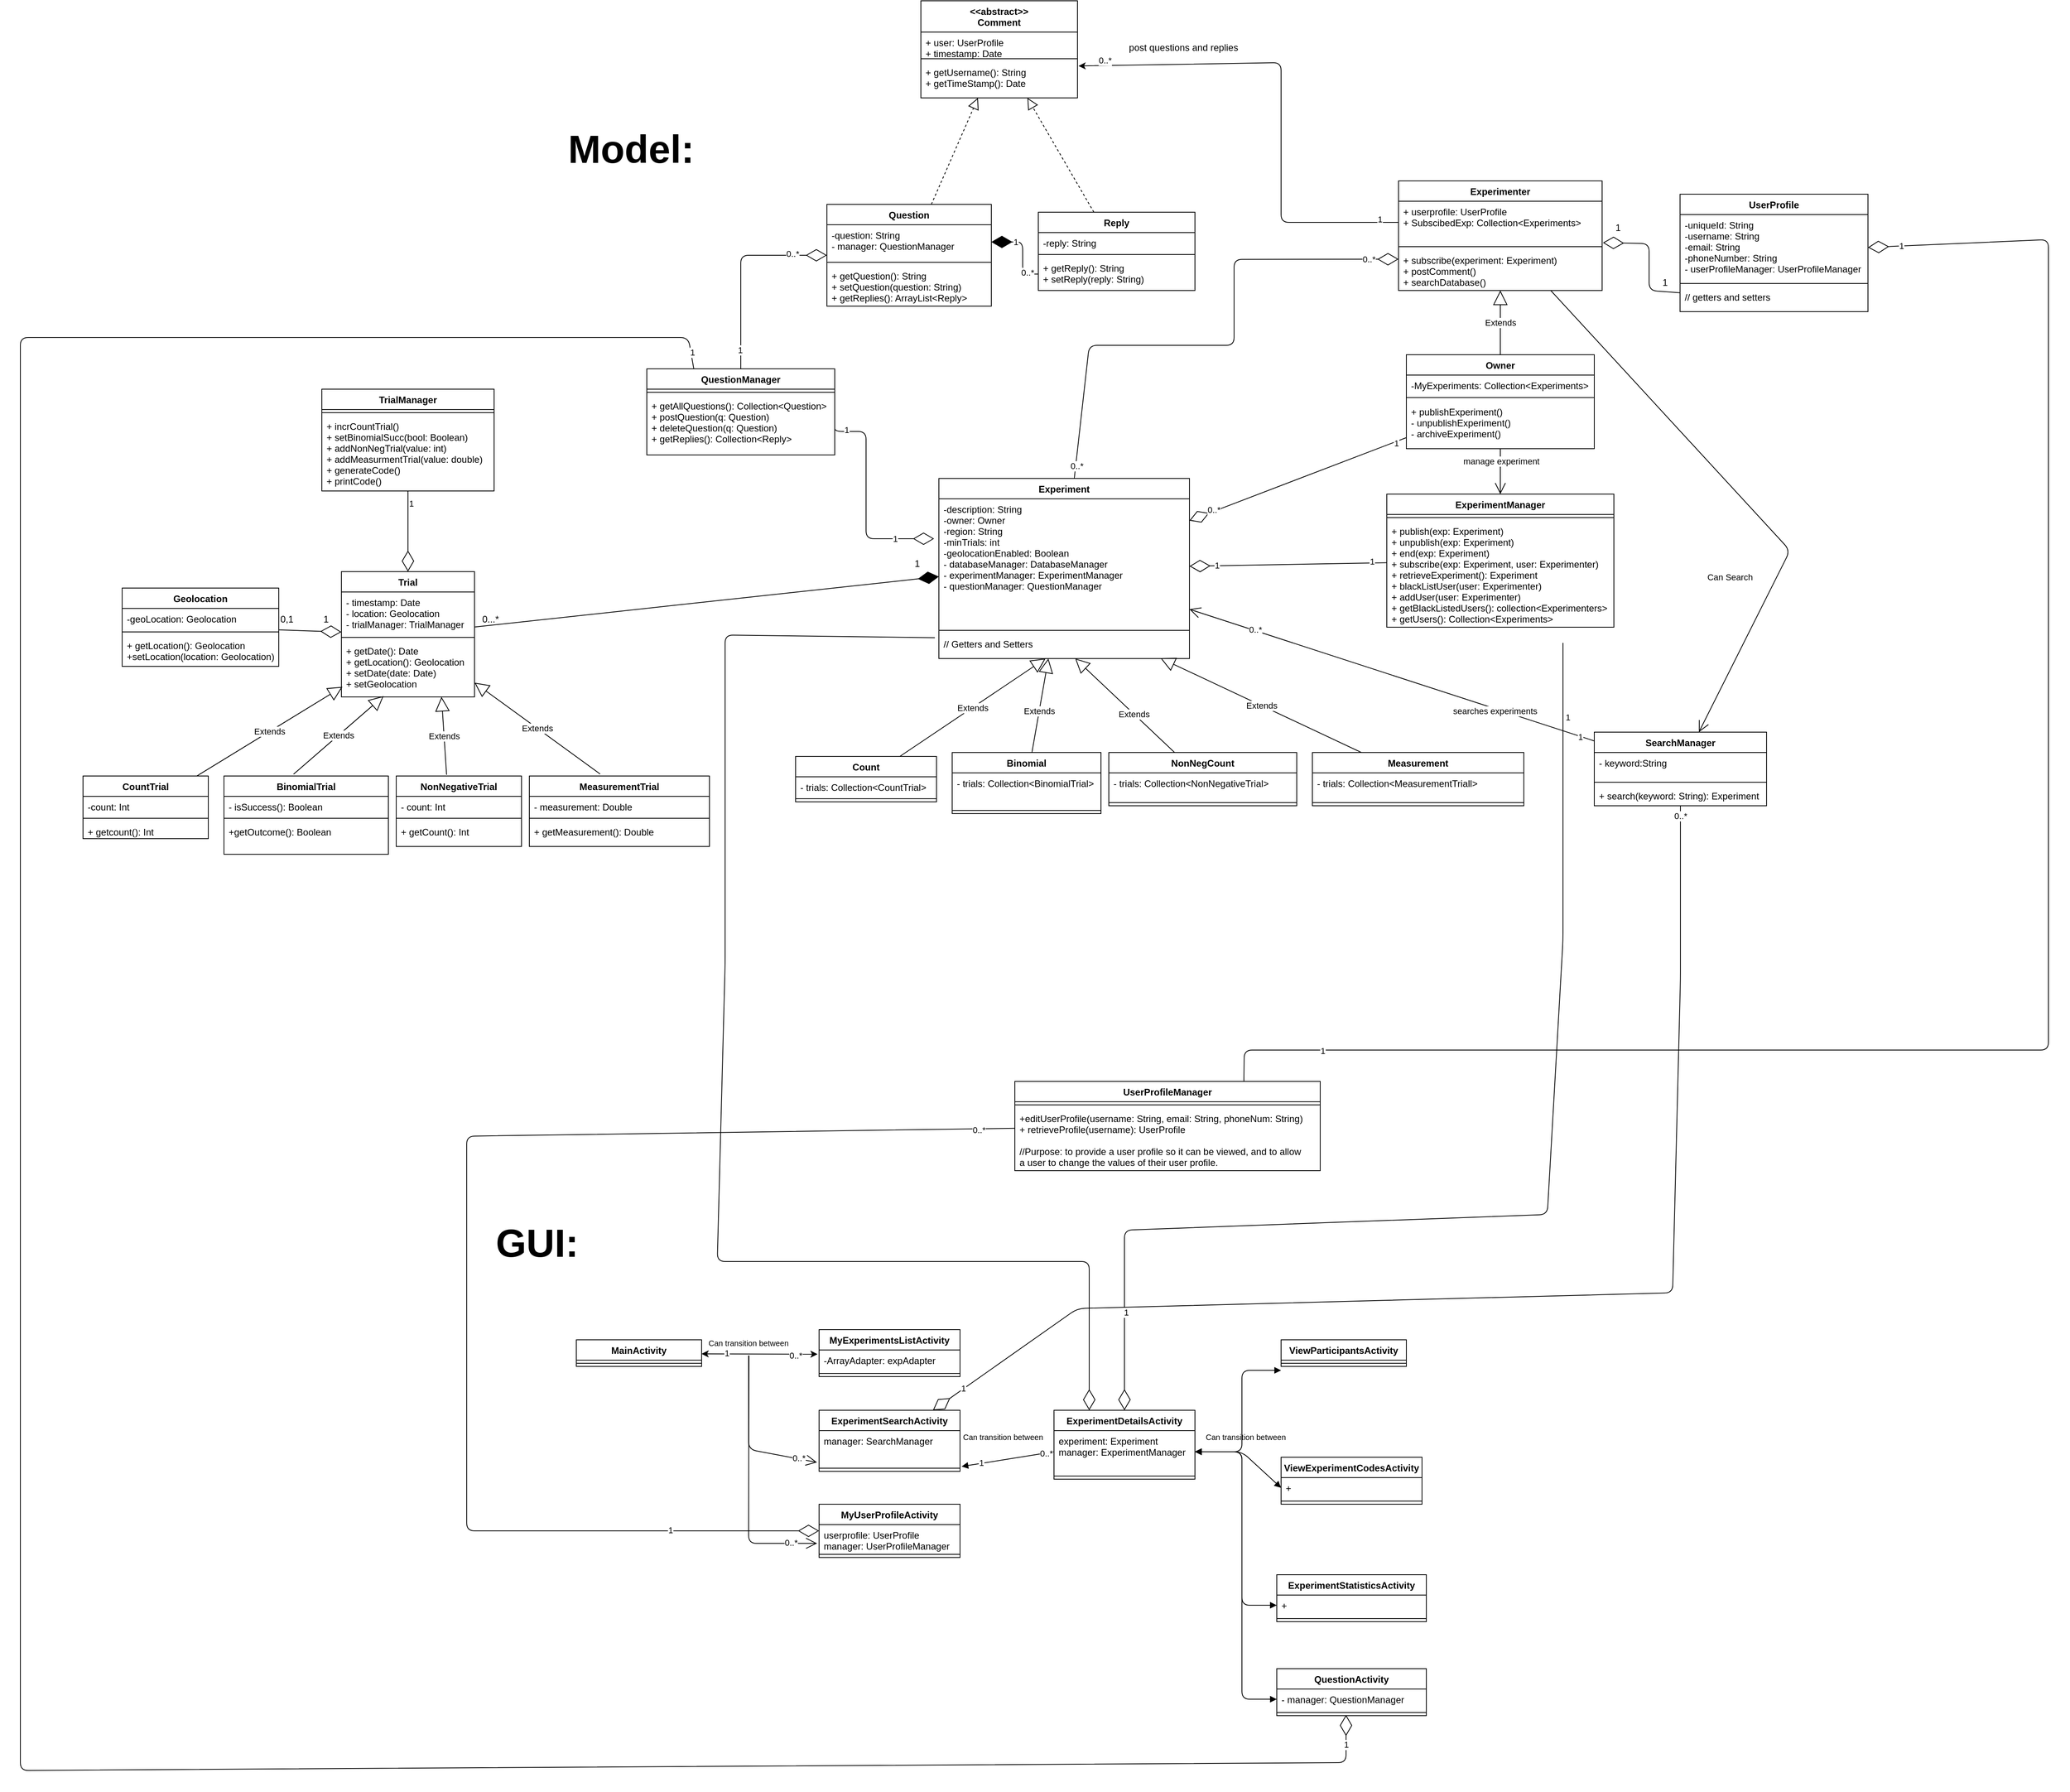 <mxfile version="14.4.3" type="google"><diagram id="yepCzHvtdX3xB55wGidd" name="Page-1"><mxGraphModel dx="5671" dy="4967" grid="1" gridSize="10" guides="1" tooltips="1" connect="1" arrows="1" fold="1" page="1" pageScale="1" pageWidth="827" pageHeight="1169" math="0" shadow="0"><root><mxCell id="0"/><mxCell id="1" parent="0"/><mxCell id="nfZWOp2FpQI1pAX-LrRk-30" value="Experimenter" style="swimlane;fontStyle=1;align=center;verticalAlign=top;childLayout=stackLayout;horizontal=1;startSize=26;horizontalStack=0;resizeParent=1;resizeParentMax=0;resizeLast=0;collapsible=1;marginBottom=0;" parent="1" vertex="1"><mxGeometry x="-240" y="-2260" width="260" height="140" as="geometry"/></mxCell><mxCell id="nfZWOp2FpQI1pAX-LrRk-31" value="+ userprofile: UserProfile&#10;+ SubscibedExp: Collection&lt;Experiments&gt;" style="text;strokeColor=none;fillColor=none;align=left;verticalAlign=top;spacingLeft=4;spacingRight=4;overflow=hidden;rotatable=0;points=[[0,0.5],[1,0.5]];portConstraint=eastwest;" parent="nfZWOp2FpQI1pAX-LrRk-30" vertex="1"><mxGeometry y="26" width="260" height="54" as="geometry"/></mxCell><mxCell id="nfZWOp2FpQI1pAX-LrRk-32" value="" style="line;strokeWidth=1;fillColor=none;align=left;verticalAlign=middle;spacingTop=-1;spacingLeft=3;spacingRight=3;rotatable=0;labelPosition=right;points=[];portConstraint=eastwest;" parent="nfZWOp2FpQI1pAX-LrRk-30" vertex="1"><mxGeometry y="80" width="260" height="8" as="geometry"/></mxCell><mxCell id="nfZWOp2FpQI1pAX-LrRk-33" value="+ subscribe(experiment: Experiment)&#10;+ postComment()&#10;+ searchDatabase()" style="text;strokeColor=none;fillColor=none;align=left;verticalAlign=top;spacingLeft=4;spacingRight=4;overflow=hidden;rotatable=0;points=[[0,0.5],[1,0.5]];portConstraint=eastwest;" parent="nfZWOp2FpQI1pAX-LrRk-30" vertex="1"><mxGeometry y="88" width="260" height="52" as="geometry"/></mxCell><mxCell id="nfZWOp2FpQI1pAX-LrRk-67" value="SearchManager" style="swimlane;fontStyle=1;align=center;verticalAlign=top;childLayout=stackLayout;horizontal=1;startSize=26;horizontalStack=0;resizeParent=1;resizeParentMax=0;resizeLast=0;collapsible=1;marginBottom=0;" parent="1" vertex="1"><mxGeometry x="10" y="-1556" width="220" height="94" as="geometry"/></mxCell><mxCell id="nfZWOp2FpQI1pAX-LrRk-68" value="- keyword:String" style="text;strokeColor=none;fillColor=none;align=left;verticalAlign=top;spacingLeft=4;spacingRight=4;overflow=hidden;rotatable=0;points=[[0,0.5],[1,0.5]];portConstraint=eastwest;" parent="nfZWOp2FpQI1pAX-LrRk-67" vertex="1"><mxGeometry y="26" width="220" height="34" as="geometry"/></mxCell><mxCell id="nfZWOp2FpQI1pAX-LrRk-69" value="" style="line;strokeWidth=1;fillColor=none;align=left;verticalAlign=middle;spacingTop=-1;spacingLeft=3;spacingRight=3;rotatable=0;labelPosition=right;points=[];portConstraint=eastwest;" parent="nfZWOp2FpQI1pAX-LrRk-67" vertex="1"><mxGeometry y="60" width="220" height="8" as="geometry"/></mxCell><mxCell id="nfZWOp2FpQI1pAX-LrRk-70" value="+ search(keyword: String): Experiment" style="text;strokeColor=none;fillColor=none;align=left;verticalAlign=top;spacingLeft=4;spacingRight=4;overflow=hidden;rotatable=0;points=[[0,0.5],[1,0.5]];portConstraint=eastwest;" parent="nfZWOp2FpQI1pAX-LrRk-67" vertex="1"><mxGeometry y="68" width="220" height="26" as="geometry"/></mxCell><mxCell id="nfZWOp2FpQI1pAX-LrRk-71" value="Geolocation" style="swimlane;fontStyle=1;align=center;verticalAlign=top;childLayout=stackLayout;horizontal=1;startSize=26;horizontalStack=0;resizeParent=1;resizeParentMax=0;resizeLast=0;collapsible=1;marginBottom=0;" parent="1" vertex="1"><mxGeometry x="-1870" y="-1740" width="200" height="100" as="geometry"/></mxCell><mxCell id="nfZWOp2FpQI1pAX-LrRk-72" value="-geoLocation: Geolocation" style="text;strokeColor=none;fillColor=none;align=left;verticalAlign=top;spacingLeft=4;spacingRight=4;overflow=hidden;rotatable=0;points=[[0,0.5],[1,0.5]];portConstraint=eastwest;" parent="nfZWOp2FpQI1pAX-LrRk-71" vertex="1"><mxGeometry y="26" width="200" height="26" as="geometry"/></mxCell><mxCell id="nfZWOp2FpQI1pAX-LrRk-73" value="" style="line;strokeWidth=1;fillColor=none;align=left;verticalAlign=middle;spacingTop=-1;spacingLeft=3;spacingRight=3;rotatable=0;labelPosition=right;points=[];portConstraint=eastwest;" parent="nfZWOp2FpQI1pAX-LrRk-71" vertex="1"><mxGeometry y="52" width="200" height="8" as="geometry"/></mxCell><mxCell id="nfZWOp2FpQI1pAX-LrRk-74" value="+ getLocation(): Geolocation&#10;+setLocation(location: Geolocation)&#10;" style="text;strokeColor=none;fillColor=none;align=left;verticalAlign=top;spacingLeft=4;spacingRight=4;overflow=hidden;rotatable=0;points=[[0,0.5],[1,0.5]];portConstraint=eastwest;" parent="nfZWOp2FpQI1pAX-LrRk-71" vertex="1"><mxGeometry y="60" width="200" height="40" as="geometry"/></mxCell><mxCell id="nfZWOp2FpQI1pAX-LrRk-55" value="Experiment" style="swimlane;fontStyle=1;align=center;verticalAlign=top;childLayout=stackLayout;horizontal=1;startSize=26;horizontalStack=0;resizeParent=1;resizeParentMax=0;resizeLast=0;collapsible=1;marginBottom=0;" parent="1" vertex="1"><mxGeometry x="-827" y="-1880" width="320" height="230" as="geometry"/></mxCell><mxCell id="nfZWOp2FpQI1pAX-LrRk-56" value="-description: String&#10;-owner: Owner&#10;-region: String&#10;-minTrials: int&#10;-geolocationEnabled: Boolean&#10;- databaseManager: DatabaseManager&#10;- experimentManager: ExperimentManager&#10;- questionManager: QuestionManager" style="text;strokeColor=none;fillColor=none;align=left;verticalAlign=top;spacingLeft=4;spacingRight=4;overflow=hidden;rotatable=0;points=[[0,0.5],[1,0.5]];portConstraint=eastwest;" parent="nfZWOp2FpQI1pAX-LrRk-55" vertex="1"><mxGeometry y="26" width="320" height="164" as="geometry"/></mxCell><mxCell id="nfZWOp2FpQI1pAX-LrRk-57" value="" style="line;strokeWidth=1;fillColor=none;align=left;verticalAlign=middle;spacingTop=-1;spacingLeft=3;spacingRight=3;rotatable=0;labelPosition=right;points=[];portConstraint=eastwest;" parent="nfZWOp2FpQI1pAX-LrRk-55" vertex="1"><mxGeometry y="190" width="320" height="8" as="geometry"/></mxCell><mxCell id="nfZWOp2FpQI1pAX-LrRk-58" value="// Getters and Setters" style="text;strokeColor=none;fillColor=none;align=left;verticalAlign=top;spacingLeft=4;spacingRight=4;overflow=hidden;rotatable=0;points=[[0,0.5],[1,0.5]];portConstraint=eastwest;" parent="nfZWOp2FpQI1pAX-LrRk-55" vertex="1"><mxGeometry y="198" width="320" height="32" as="geometry"/></mxCell><mxCell id="nfZWOp2FpQI1pAX-LrRk-59" value="Question" style="swimlane;fontStyle=1;align=center;verticalAlign=top;childLayout=stackLayout;horizontal=1;startSize=26;horizontalStack=0;resizeParent=1;resizeParentMax=0;resizeLast=0;collapsible=1;marginBottom=0;" parent="1" vertex="1"><mxGeometry x="-970" y="-2230" width="210" height="130" as="geometry"/></mxCell><mxCell id="nfZWOp2FpQI1pAX-LrRk-60" value="-question: String&#10;- manager: QuestionManager" style="text;strokeColor=none;fillColor=none;align=left;verticalAlign=top;spacingLeft=4;spacingRight=4;overflow=hidden;rotatable=0;points=[[0,0.5],[1,0.5]];portConstraint=eastwest;" parent="nfZWOp2FpQI1pAX-LrRk-59" vertex="1"><mxGeometry y="26" width="210" height="44" as="geometry"/></mxCell><mxCell id="nfZWOp2FpQI1pAX-LrRk-61" value="" style="line;strokeWidth=1;fillColor=none;align=left;verticalAlign=middle;spacingTop=-1;spacingLeft=3;spacingRight=3;rotatable=0;labelPosition=right;points=[];portConstraint=eastwest;" parent="nfZWOp2FpQI1pAX-LrRk-59" vertex="1"><mxGeometry y="70" width="210" height="8" as="geometry"/></mxCell><mxCell id="nfZWOp2FpQI1pAX-LrRk-62" value="+ getQuestion(): String&#10;+ setQuestion(question: String)&#10;+ getReplies(): ArrayList&lt;Reply&gt;" style="text;strokeColor=none;fillColor=none;align=left;verticalAlign=top;spacingLeft=4;spacingRight=4;overflow=hidden;rotatable=0;points=[[0,0.5],[1,0.5]];portConstraint=eastwest;" parent="nfZWOp2FpQI1pAX-LrRk-59" vertex="1"><mxGeometry y="78" width="210" height="52" as="geometry"/></mxCell><mxCell id="nfZWOp2FpQI1pAX-LrRk-80" value="Reply" style="swimlane;fontStyle=1;align=center;verticalAlign=top;childLayout=stackLayout;horizontal=1;startSize=26;horizontalStack=0;resizeParent=1;resizeParentMax=0;resizeLast=0;collapsible=1;marginBottom=0;" parent="1" vertex="1"><mxGeometry x="-700" y="-2220" width="200" height="100" as="geometry"/></mxCell><mxCell id="nfZWOp2FpQI1pAX-LrRk-81" value="-reply: String" style="text;strokeColor=none;fillColor=none;align=left;verticalAlign=top;spacingLeft=4;spacingRight=4;overflow=hidden;rotatable=0;points=[[0,0.5],[1,0.5]];portConstraint=eastwest;" parent="nfZWOp2FpQI1pAX-LrRk-80" vertex="1"><mxGeometry y="26" width="200" height="24" as="geometry"/></mxCell><mxCell id="nfZWOp2FpQI1pAX-LrRk-82" value="" style="line;strokeWidth=1;fillColor=none;align=left;verticalAlign=middle;spacingTop=-1;spacingLeft=3;spacingRight=3;rotatable=0;labelPosition=right;points=[];portConstraint=eastwest;" parent="nfZWOp2FpQI1pAX-LrRk-80" vertex="1"><mxGeometry y="50" width="200" height="8" as="geometry"/></mxCell><mxCell id="nfZWOp2FpQI1pAX-LrRk-83" value="+ getReply(): String&#10;+ setReply(reply: String)" style="text;strokeColor=none;fillColor=none;align=left;verticalAlign=top;spacingLeft=4;spacingRight=4;overflow=hidden;rotatable=0;points=[[0,0.5],[1,0.5]];portConstraint=eastwest;" parent="nfZWOp2FpQI1pAX-LrRk-80" vertex="1"><mxGeometry y="58" width="200" height="42" as="geometry"/></mxCell><mxCell id="nfZWOp2FpQI1pAX-LrRk-46" value="UserProfileManager" style="swimlane;fontStyle=1;align=center;verticalAlign=top;childLayout=stackLayout;horizontal=1;startSize=26;horizontalStack=0;resizeParent=1;resizeParentMax=0;resizeLast=0;collapsible=1;marginBottom=0;" parent="1" vertex="1"><mxGeometry x="-730" y="-1110" width="390" height="114" as="geometry"/></mxCell><mxCell id="nfZWOp2FpQI1pAX-LrRk-48" value="" style="line;strokeWidth=1;fillColor=none;align=left;verticalAlign=middle;spacingTop=-1;spacingLeft=3;spacingRight=3;rotatable=0;labelPosition=right;points=[];portConstraint=eastwest;" parent="nfZWOp2FpQI1pAX-LrRk-46" vertex="1"><mxGeometry y="26" width="390" height="8" as="geometry"/></mxCell><mxCell id="nfZWOp2FpQI1pAX-LrRk-49" value="+editUserProfile(username: String, email: String, phoneNum: String)&#10;+ retrieveProfile(username): UserProfile&#10;&#10;//Purpose: to provide a user profile so it can be viewed, and to allow&#10;a user to change the values of their user profile." style="text;strokeColor=none;fillColor=none;align=left;verticalAlign=top;spacingLeft=4;spacingRight=4;overflow=hidden;rotatable=0;points=[[0,0.5],[1,0.5]];portConstraint=eastwest;" parent="nfZWOp2FpQI1pAX-LrRk-46" vertex="1"><mxGeometry y="34" width="390" height="80" as="geometry"/></mxCell><mxCell id="h9qOems1kAkcdb_HyoV_-5" value="" style="group" parent="1" vertex="1" connectable="0"><mxGeometry x="-230" y="-2038" width="240" height="136" as="geometry"/></mxCell><mxCell id="nfZWOp2FpQI1pAX-LrRk-26" value="Owner" style="swimlane;fontStyle=1;align=center;verticalAlign=top;childLayout=stackLayout;horizontal=1;startSize=26;horizontalStack=0;resizeParent=1;resizeParentMax=0;resizeLast=0;collapsible=1;marginBottom=0;" parent="h9qOems1kAkcdb_HyoV_-5" vertex="1"><mxGeometry width="240" height="120.004" as="geometry"/></mxCell><mxCell id="nfZWOp2FpQI1pAX-LrRk-27" value="-MyExperiments: Collection&lt;Experiments&gt;" style="text;strokeColor=none;fillColor=none;align=left;verticalAlign=top;spacingLeft=4;spacingRight=4;overflow=hidden;rotatable=0;points=[[0,0.5],[1,0.5]];portConstraint=eastwest;" parent="nfZWOp2FpQI1pAX-LrRk-26" vertex="1"><mxGeometry y="26" width="240" height="24" as="geometry"/></mxCell><mxCell id="nfZWOp2FpQI1pAX-LrRk-28" value="" style="line;strokeWidth=1;fillColor=none;align=left;verticalAlign=middle;spacingTop=-1;spacingLeft=3;spacingRight=3;rotatable=0;labelPosition=right;points=[];portConstraint=eastwest;" parent="nfZWOp2FpQI1pAX-LrRk-26" vertex="1"><mxGeometry y="50" width="240" height="9.544" as="geometry"/></mxCell><mxCell id="nfZWOp2FpQI1pAX-LrRk-29" value="+ publishExperiment()&#10;- unpublishExperiment()&#10;- archiveExperiment()" style="text;strokeColor=none;fillColor=none;align=left;verticalAlign=top;spacingLeft=4;spacingRight=4;overflow=hidden;rotatable=0;points=[[0,0.5],[1,0.5]];portConstraint=eastwest;" parent="nfZWOp2FpQI1pAX-LrRk-26" vertex="1"><mxGeometry y="59.544" width="240" height="60.46" as="geometry"/></mxCell><mxCell id="h9qOems1kAkcdb_HyoV_-19" value="" style="endArrow=diamondThin;endFill=1;endSize=24;html=1;entryX=1;entryY=0.5;entryDx=0;entryDy=0;exitX=0;exitY=0.5;exitDx=0;exitDy=0;" parent="1" source="nfZWOp2FpQI1pAX-LrRk-83" target="nfZWOp2FpQI1pAX-LrRk-60" edge="1"><mxGeometry width="160" relative="1" as="geometry"><mxPoint x="-720" y="-2150" as="sourcePoint"/><mxPoint y="-1578" as="targetPoint"/><Array as="points"><mxPoint x="-720" y="-2141"/><mxPoint x="-720" y="-2182"/></Array></mxGeometry></mxCell><mxCell id="EAc4dXfNdq1d-0cCfkBj-17" value="0..*" style="edgeLabel;html=1;align=center;verticalAlign=middle;resizable=0;points=[];" connectable="0" vertex="1" parent="h9qOems1kAkcdb_HyoV_-19"><mxGeometry x="-0.716" y="-2" relative="1" as="geometry"><mxPoint as="offset"/></mxGeometry></mxCell><mxCell id="EAc4dXfNdq1d-0cCfkBj-18" value="1" style="edgeLabel;html=1;align=center;verticalAlign=middle;resizable=0;points=[];" connectable="0" vertex="1" parent="h9qOems1kAkcdb_HyoV_-19"><mxGeometry x="0.393" relative="1" as="geometry"><mxPoint as="offset"/></mxGeometry></mxCell><mxCell id="h9qOems1kAkcdb_HyoV_-25" value="Extends" style="endArrow=block;endSize=16;endFill=0;html=1;" parent="1" source="nfZWOp2FpQI1pAX-LrRk-26" target="nfZWOp2FpQI1pAX-LrRk-30" edge="1"><mxGeometry width="160" relative="1" as="geometry"><mxPoint x="-150" y="-1638" as="sourcePoint"/><mxPoint x="10" y="-1638" as="targetPoint"/></mxGeometry></mxCell><mxCell id="h9qOems1kAkcdb_HyoV_-26" value="" style="endArrow=diamondThin;endFill=0;endSize=24;html=1;entryX=1.004;entryY=0.981;entryDx=0;entryDy=0;exitX=-0.002;exitY=0.247;exitDx=0;exitDy=0;exitPerimeter=0;entryPerimeter=0;" parent="1" source="nfZWOp2FpQI1pAX-LrRk-66" target="nfZWOp2FpQI1pAX-LrRk-31" edge="1"><mxGeometry width="160" relative="1" as="geometry"><mxPoint x="80" y="-2120" as="sourcePoint"/><mxPoint x="10" y="-1638" as="targetPoint"/><Array as="points"><mxPoint x="80" y="-2120"/><mxPoint x="80" y="-2180"/></Array></mxGeometry></mxCell><mxCell id="L4J9JwaG0-p23nwU9Dte-10" value="" style="endArrow=open;endFill=1;endSize=12;html=1;" parent="1" source="nfZWOp2FpQI1pAX-LrRk-30" target="nfZWOp2FpQI1pAX-LrRk-67" edge="1"><mxGeometry width="160" relative="1" as="geometry"><mxPoint x="-360" y="-1848" as="sourcePoint"/><mxPoint x="-200" y="-1848" as="targetPoint"/><Array as="points"><mxPoint x="260" y="-1788"/></Array></mxGeometry></mxCell><mxCell id="L4J9JwaG0-p23nwU9Dte-11" value="Can Search" style="edgeLabel;html=1;align=center;verticalAlign=middle;resizable=0;points=[];" parent="L4J9JwaG0-p23nwU9Dte-10" vertex="1" connectable="0"><mxGeometry x="0.612" y="2" relative="1" as="geometry"><mxPoint x="-24.79" y="-75.53" as="offset"/></mxGeometry></mxCell><mxCell id="L4J9JwaG0-p23nwU9Dte-30" value="Extends" style="endArrow=block;endSize=16;endFill=0;html=1;" parent="1" source="L4J9JwaG0-p23nwU9Dte-43" target="nfZWOp2FpQI1pAX-LrRk-55" edge="1"><mxGeometry x="-0.12" width="160" relative="1" as="geometry"><mxPoint x="-772.407" y="-1493" as="sourcePoint"/><mxPoint x="-740" y="-1600" as="targetPoint"/><Array as="points"/><mxPoint as="offset"/></mxGeometry></mxCell><mxCell id="L4J9JwaG0-p23nwU9Dte-31" value="Extends" style="endArrow=block;endSize=16;endFill=0;html=1;entryX=0.885;entryY=0.987;entryDx=0;entryDy=0;entryPerimeter=0;" parent="1" source="L4J9JwaG0-p23nwU9Dte-51" target="nfZWOp2FpQI1pAX-LrRk-58" edge="1"><mxGeometry width="160" relative="1" as="geometry"><mxPoint x="-486.19" y="-1493" as="sourcePoint"/><mxPoint x="-409.975" y="-1548" as="targetPoint"/><Array as="points"/></mxGeometry></mxCell><mxCell id="L4J9JwaG0-p23nwU9Dte-32" value="Extends" style="endArrow=block;endSize=16;endFill=0;html=1;entryX=0.544;entryY=0.998;entryDx=0;entryDy=0;entryPerimeter=0;" parent="1" source="L4J9JwaG0-p23nwU9Dte-47" target="nfZWOp2FpQI1pAX-LrRk-58" edge="1"><mxGeometry x="-0.189" width="160" relative="1" as="geometry"><mxPoint x="-639.602" y="-1493" as="sourcePoint"/><mxPoint x="-687" y="-1500" as="targetPoint"/><Array as="points"/><mxPoint as="offset"/></mxGeometry></mxCell><mxCell id="L4J9JwaG0-p23nwU9Dte-34" value="Count" style="swimlane;fontStyle=1;align=center;verticalAlign=top;childLayout=stackLayout;horizontal=1;startSize=26;horizontalStack=0;resizeParent=1;resizeParentMax=0;resizeLast=0;collapsible=1;marginBottom=0;" parent="1" vertex="1"><mxGeometry x="-1010" y="-1525" width="180" height="58" as="geometry"/></mxCell><mxCell id="L4J9JwaG0-p23nwU9Dte-35" value="- trials: Collection&lt;CountTrial&gt;" style="text;strokeColor=none;fillColor=none;align=left;verticalAlign=top;spacingLeft=4;spacingRight=4;overflow=hidden;rotatable=0;points=[[0,0.5],[1,0.5]];portConstraint=eastwest;" parent="L4J9JwaG0-p23nwU9Dte-34" vertex="1"><mxGeometry y="26" width="180" height="24" as="geometry"/></mxCell><mxCell id="L4J9JwaG0-p23nwU9Dte-36" value="" style="line;strokeWidth=1;fillColor=none;align=left;verticalAlign=middle;spacingTop=-1;spacingLeft=3;spacingRight=3;rotatable=0;labelPosition=right;points=[];portConstraint=eastwest;" parent="L4J9JwaG0-p23nwU9Dte-34" vertex="1"><mxGeometry y="50" width="180" height="8" as="geometry"/></mxCell><mxCell id="L4J9JwaG0-p23nwU9Dte-39" value="" style="endArrow=diamondThin;endFill=1;endSize=24;html=1;" parent="1" source="qJo1r2RWA9jf8hC07Krr-6" target="nfZWOp2FpQI1pAX-LrRk-56" edge="1"><mxGeometry width="160" relative="1" as="geometry"><mxPoint x="-1000" y="-1358" as="sourcePoint"/><mxPoint x="-620" y="-1485.5" as="targetPoint"/><Array as="points"/></mxGeometry></mxCell><mxCell id="L4J9JwaG0-p23nwU9Dte-43" value="Binomial" style="swimlane;fontStyle=1;align=center;verticalAlign=top;childLayout=stackLayout;horizontal=1;startSize=26;horizontalStack=0;resizeParent=1;resizeParentMax=0;resizeLast=0;collapsible=1;marginBottom=0;" parent="1" vertex="1"><mxGeometry x="-810" y="-1530" width="190" height="78" as="geometry"/></mxCell><mxCell id="L4J9JwaG0-p23nwU9Dte-44" value="- trials: Collection&lt;BinomialTrial&gt;" style="text;strokeColor=none;fillColor=none;align=left;verticalAlign=top;spacingLeft=4;spacingRight=4;overflow=hidden;rotatable=0;points=[[0,0.5],[1,0.5]];portConstraint=eastwest;" parent="L4J9JwaG0-p23nwU9Dte-43" vertex="1"><mxGeometry y="26" width="190" height="44" as="geometry"/></mxCell><mxCell id="L4J9JwaG0-p23nwU9Dte-45" value="" style="line;strokeWidth=1;fillColor=none;align=left;verticalAlign=middle;spacingTop=-1;spacingLeft=3;spacingRight=3;rotatable=0;labelPosition=right;points=[];portConstraint=eastwest;" parent="L4J9JwaG0-p23nwU9Dte-43" vertex="1"><mxGeometry y="70" width="190" height="8" as="geometry"/></mxCell><mxCell id="L4J9JwaG0-p23nwU9Dte-47" value="NonNegCount" style="swimlane;fontStyle=1;align=center;verticalAlign=top;childLayout=stackLayout;horizontal=1;startSize=26;horizontalStack=0;resizeParent=1;resizeParentMax=0;resizeLast=0;collapsible=1;marginBottom=0;" parent="1" vertex="1"><mxGeometry x="-610" y="-1530" width="240" height="68" as="geometry"/></mxCell><mxCell id="L4J9JwaG0-p23nwU9Dte-48" value="- trials: Collection&lt;NonNegativeTrial&gt;" style="text;strokeColor=none;fillColor=none;align=left;verticalAlign=top;spacingLeft=4;spacingRight=4;overflow=hidden;rotatable=0;points=[[0,0.5],[1,0.5]];portConstraint=eastwest;" parent="L4J9JwaG0-p23nwU9Dte-47" vertex="1"><mxGeometry y="26" width="240" height="34" as="geometry"/></mxCell><mxCell id="L4J9JwaG0-p23nwU9Dte-49" value="" style="line;strokeWidth=1;fillColor=none;align=left;verticalAlign=middle;spacingTop=-1;spacingLeft=3;spacingRight=3;rotatable=0;labelPosition=right;points=[];portConstraint=eastwest;" parent="L4J9JwaG0-p23nwU9Dte-47" vertex="1"><mxGeometry y="60" width="240" height="8" as="geometry"/></mxCell><mxCell id="L4J9JwaG0-p23nwU9Dte-51" value="Measurement" style="swimlane;fontStyle=1;align=center;verticalAlign=top;childLayout=stackLayout;horizontal=1;startSize=26;horizontalStack=0;resizeParent=1;resizeParentMax=0;resizeLast=0;collapsible=1;marginBottom=0;" parent="1" vertex="1"><mxGeometry x="-350" y="-1530" width="270" height="68" as="geometry"/></mxCell><mxCell id="L4J9JwaG0-p23nwU9Dte-52" value="- trials: Collection&lt;MeasurementTriall&gt;" style="text;strokeColor=none;fillColor=none;align=left;verticalAlign=top;spacingLeft=4;spacingRight=4;overflow=hidden;rotatable=0;points=[[0,0.5],[1,0.5]];portConstraint=eastwest;" parent="L4J9JwaG0-p23nwU9Dte-51" vertex="1"><mxGeometry y="26" width="270" height="34" as="geometry"/></mxCell><mxCell id="L4J9JwaG0-p23nwU9Dte-53" value="" style="line;strokeWidth=1;fillColor=none;align=left;verticalAlign=middle;spacingTop=-1;spacingLeft=3;spacingRight=3;rotatable=0;labelPosition=right;points=[];portConstraint=eastwest;" parent="L4J9JwaG0-p23nwU9Dte-51" vertex="1"><mxGeometry y="60" width="270" height="8" as="geometry"/></mxCell><mxCell id="0GxsyVX3teb8h-a-odDH-1" value="MainActivity" style="swimlane;fontStyle=1;align=center;verticalAlign=top;childLayout=stackLayout;horizontal=1;startSize=26;horizontalStack=0;resizeParent=1;resizeParentMax=0;resizeLast=0;collapsible=1;marginBottom=0;" parent="1" vertex="1"><mxGeometry x="-1290" y="-780" width="160" height="34" as="geometry"/></mxCell><mxCell id="0GxsyVX3teb8h-a-odDH-3" value="" style="line;strokeWidth=1;fillColor=none;align=left;verticalAlign=middle;spacingTop=-1;spacingLeft=3;spacingRight=3;rotatable=0;labelPosition=right;points=[];portConstraint=eastwest;" parent="0GxsyVX3teb8h-a-odDH-1" vertex="1"><mxGeometry y="26" width="160" height="8" as="geometry"/></mxCell><mxCell id="0GxsyVX3teb8h-a-odDH-5" value="Model:" style="text;align=center;fontStyle=1;verticalAlign=middle;spacingLeft=3;spacingRight=3;strokeColor=none;rotatable=0;points=[[0,0.5],[1,0.5]];portConstraint=eastwest;fontSize=50;" parent="1" vertex="1"><mxGeometry x="-1260" y="-2320" width="80" height="26" as="geometry"/></mxCell><mxCell id="0GxsyVX3teb8h-a-odDH-8" value="GUI:" style="text;align=center;fontStyle=1;verticalAlign=middle;spacingLeft=3;spacingRight=3;strokeColor=none;rotatable=0;points=[[0,0.5],[1,0.5]];portConstraint=eastwest;fontSize=50;" parent="1" vertex="1"><mxGeometry x="-1380" y="-923" width="80" height="26" as="geometry"/></mxCell><mxCell id="0GxsyVX3teb8h-a-odDH-13" value="ExperimentSearchActivity" style="swimlane;fontStyle=1;align=center;verticalAlign=top;childLayout=stackLayout;horizontal=1;startSize=26;horizontalStack=0;resizeParent=1;resizeParentMax=0;resizeLast=0;collapsible=1;marginBottom=0;" parent="1" vertex="1"><mxGeometry x="-980" y="-690" width="180" height="78" as="geometry"/></mxCell><mxCell id="0GxsyVX3teb8h-a-odDH-14" value="manager: SearchManager" style="text;strokeColor=none;fillColor=none;align=left;verticalAlign=top;spacingLeft=4;spacingRight=4;overflow=hidden;rotatable=0;points=[[0,0.5],[1,0.5]];portConstraint=eastwest;" parent="0GxsyVX3teb8h-a-odDH-13" vertex="1"><mxGeometry y="26" width="180" height="44" as="geometry"/></mxCell><mxCell id="0GxsyVX3teb8h-a-odDH-15" value="" style="line;strokeWidth=1;fillColor=none;align=left;verticalAlign=middle;spacingTop=-1;spacingLeft=3;spacingRight=3;rotatable=0;labelPosition=right;points=[];portConstraint=eastwest;" parent="0GxsyVX3teb8h-a-odDH-13" vertex="1"><mxGeometry y="70" width="180" height="8" as="geometry"/></mxCell><mxCell id="0GxsyVX3teb8h-a-odDH-17" value="MyUserProfileActivity&#10;" style="swimlane;fontStyle=1;align=center;verticalAlign=top;childLayout=stackLayout;horizontal=1;startSize=26;horizontalStack=0;resizeParent=1;resizeParentMax=0;resizeLast=0;collapsible=1;marginBottom=0;" parent="1" vertex="1"><mxGeometry x="-980" y="-570" width="180" height="68" as="geometry"/></mxCell><mxCell id="0GxsyVX3teb8h-a-odDH-18" value="userprofile: UserProfile&#10;manager: UserProfileManager" style="text;strokeColor=none;fillColor=none;align=left;verticalAlign=top;spacingLeft=4;spacingRight=4;overflow=hidden;rotatable=0;points=[[0,0.5],[1,0.5]];portConstraint=eastwest;" parent="0GxsyVX3teb8h-a-odDH-17" vertex="1"><mxGeometry y="26" width="180" height="34" as="geometry"/></mxCell><mxCell id="0GxsyVX3teb8h-a-odDH-19" value="" style="line;strokeWidth=1;fillColor=none;align=left;verticalAlign=middle;spacingTop=-1;spacingLeft=3;spacingRight=3;rotatable=0;labelPosition=right;points=[];portConstraint=eastwest;" parent="0GxsyVX3teb8h-a-odDH-17" vertex="1"><mxGeometry y="60" width="180" height="8" as="geometry"/></mxCell><mxCell id="0GxsyVX3teb8h-a-odDH-25" value="ViewParticipantsActivity" style="swimlane;fontStyle=1;align=center;verticalAlign=top;childLayout=stackLayout;horizontal=1;startSize=26;horizontalStack=0;resizeParent=1;resizeParentMax=0;resizeLast=0;collapsible=1;marginBottom=0;" parent="1" vertex="1"><mxGeometry x="-390" y="-780" width="160" height="34" as="geometry"/></mxCell><mxCell id="0GxsyVX3teb8h-a-odDH-27" value="" style="line;strokeWidth=1;fillColor=none;align=left;verticalAlign=middle;spacingTop=-1;spacingLeft=3;spacingRight=3;rotatable=0;labelPosition=right;points=[];portConstraint=eastwest;" parent="0GxsyVX3teb8h-a-odDH-25" vertex="1"><mxGeometry y="26" width="160" height="8" as="geometry"/></mxCell><mxCell id="0GxsyVX3teb8h-a-odDH-29" value="ViewExperimentCodesActivity" style="swimlane;fontStyle=1;align=center;verticalAlign=top;childLayout=stackLayout;horizontal=1;startSize=26;horizontalStack=0;resizeParent=1;resizeParentMax=0;resizeLast=0;collapsible=1;marginBottom=0;" parent="1" vertex="1"><mxGeometry x="-390" y="-630" width="180" height="60" as="geometry"/></mxCell><mxCell id="0GxsyVX3teb8h-a-odDH-30" value="+" style="text;strokeColor=none;fillColor=none;align=left;verticalAlign=top;spacingLeft=4;spacingRight=4;overflow=hidden;rotatable=0;points=[[0,0.5],[1,0.5]];portConstraint=eastwest;" vertex="1" parent="0GxsyVX3teb8h-a-odDH-29"><mxGeometry y="26" width="180" height="26" as="geometry"/></mxCell><mxCell id="0GxsyVX3teb8h-a-odDH-31" value="" style="line;strokeWidth=1;fillColor=none;align=left;verticalAlign=middle;spacingTop=-1;spacingLeft=3;spacingRight=3;rotatable=0;labelPosition=right;points=[];portConstraint=eastwest;" parent="0GxsyVX3teb8h-a-odDH-29" vertex="1"><mxGeometry y="52" width="180" height="8" as="geometry"/></mxCell><mxCell id="0GxsyVX3teb8h-a-odDH-33" value="ExperimentDetailsActivity" style="swimlane;fontStyle=1;align=center;verticalAlign=top;childLayout=stackLayout;horizontal=1;startSize=26;horizontalStack=0;resizeParent=1;resizeParentMax=0;resizeLast=0;collapsible=1;marginBottom=0;" parent="1" vertex="1"><mxGeometry x="-680" y="-690" width="180" height="88" as="geometry"/></mxCell><mxCell id="0GxsyVX3teb8h-a-odDH-34" value="experiment: Experiment&#10;manager: ExperimentManager" style="text;strokeColor=none;fillColor=none;align=left;verticalAlign=top;spacingLeft=4;spacingRight=4;overflow=hidden;rotatable=0;points=[[0,0.5],[1,0.5]];portConstraint=eastwest;" parent="0GxsyVX3teb8h-a-odDH-33" vertex="1"><mxGeometry y="26" width="180" height="54" as="geometry"/></mxCell><mxCell id="0GxsyVX3teb8h-a-odDH-35" value="" style="line;strokeWidth=1;fillColor=none;align=left;verticalAlign=middle;spacingTop=-1;spacingLeft=3;spacingRight=3;rotatable=0;labelPosition=right;points=[];portConstraint=eastwest;" parent="0GxsyVX3teb8h-a-odDH-33" vertex="1"><mxGeometry y="80" width="180" height="8" as="geometry"/></mxCell><mxCell id="0GxsyVX3teb8h-a-odDH-37" value="MyExperimentsListActivity" style="swimlane;fontStyle=1;align=center;verticalAlign=top;childLayout=stackLayout;horizontal=1;startSize=26;horizontalStack=0;resizeParent=1;resizeParentMax=0;resizeLast=0;collapsible=1;marginBottom=0;" parent="1" vertex="1"><mxGeometry x="-980" y="-793" width="180" height="60" as="geometry"/></mxCell><mxCell id="0GxsyVX3teb8h-a-odDH-38" value="-ArrayAdapter: expAdapter" style="text;strokeColor=none;fillColor=none;align=left;verticalAlign=top;spacingLeft=4;spacingRight=4;overflow=hidden;rotatable=0;points=[[0,0.5],[1,0.5]];portConstraint=eastwest;" parent="0GxsyVX3teb8h-a-odDH-37" vertex="1"><mxGeometry y="26" width="180" height="26" as="geometry"/></mxCell><mxCell id="0GxsyVX3teb8h-a-odDH-39" value="" style="line;strokeWidth=1;fillColor=none;align=left;verticalAlign=middle;spacingTop=-1;spacingLeft=3;spacingRight=3;rotatable=0;labelPosition=right;points=[];portConstraint=eastwest;" parent="0GxsyVX3teb8h-a-odDH-37" vertex="1"><mxGeometry y="52" width="180" height="8" as="geometry"/></mxCell><mxCell id="0GxsyVX3teb8h-a-odDH-44" value="&lt;font size=&quot;1&quot;&gt;Can transition between&lt;/font&gt;" style="text;html=1;strokeColor=none;fillColor=none;align=center;verticalAlign=middle;whiteSpace=wrap;rounded=0;fontSize=50;" parent="1" vertex="1"><mxGeometry x="-1130" y="-800" width="120" height="20" as="geometry"/></mxCell><mxCell id="0GxsyVX3teb8h-a-odDH-45" value="" style="endArrow=open;endFill=1;endSize=12;html=1;fontSize=50;entryX=-0.015;entryY=0.921;entryDx=0;entryDy=0;entryPerimeter=0;" parent="1" target="0GxsyVX3teb8h-a-odDH-14" edge="1"><mxGeometry width="160" relative="1" as="geometry"><mxPoint x="-1070" y="-760" as="sourcePoint"/><mxPoint x="-1011.92" y="-669.998" as="targetPoint"/><Array as="points"><mxPoint x="-1070" y="-640"/></Array></mxGeometry></mxCell><mxCell id="PsE52n-jrMIfPUmJTVOh-8" value="0..*" style="edgeLabel;html=1;align=center;verticalAlign=middle;resizable=0;points=[];" connectable="0" vertex="1" parent="0GxsyVX3teb8h-a-odDH-45"><mxGeometry x="0.768" y="1" relative="1" as="geometry"><mxPoint as="offset"/></mxGeometry></mxCell><mxCell id="0GxsyVX3teb8h-a-odDH-46" value="" style="endArrow=open;endFill=1;endSize=12;html=1;fontSize=50;entryX=-0.015;entryY=0.921;entryDx=0;entryDy=0;entryPerimeter=0;" parent="1" edge="1"><mxGeometry width="160" relative="1" as="geometry"><mxPoint x="-1069.55" y="-760" as="sourcePoint"/><mxPoint x="-982.55" y="-520.054" as="targetPoint"/><Array as="points"><mxPoint x="-1070" y="-520"/></Array></mxGeometry></mxCell><mxCell id="PsE52n-jrMIfPUmJTVOh-9" value="0..*" style="edgeLabel;html=1;align=center;verticalAlign=middle;resizable=0;points=[];" connectable="0" vertex="1" parent="0GxsyVX3teb8h-a-odDH-46"><mxGeometry x="0.796" y="1" relative="1" as="geometry"><mxPoint as="offset"/></mxGeometry></mxCell><mxCell id="0GxsyVX3teb8h-a-odDH-50" value="&lt;font size=&quot;1&quot;&gt;Can transition between&lt;/font&gt;" style="text;html=1;strokeColor=none;fillColor=none;align=center;verticalAlign=middle;whiteSpace=wrap;rounded=0;fontSize=50;" parent="1" vertex="1"><mxGeometry x="-800" y="-680" width="110" height="20" as="geometry"/></mxCell><mxCell id="0GxsyVX3teb8h-a-odDH-51" value="" style="endArrow=classic;startArrow=classic;html=1;fontSize=50;entryX=-0.011;entryY=0.209;entryDx=0;entryDy=0;entryPerimeter=0;" parent="1" target="0GxsyVX3teb8h-a-odDH-38" edge="1"><mxGeometry width="50" height="50" relative="1" as="geometry"><mxPoint x="-1130" y="-762" as="sourcePoint"/><mxPoint x="-983" y="-764" as="targetPoint"/></mxGeometry></mxCell><mxCell id="PsE52n-jrMIfPUmJTVOh-6" value="0..*" style="edgeLabel;html=1;align=center;verticalAlign=middle;resizable=0;points=[];" connectable="0" vertex="1" parent="0GxsyVX3teb8h-a-odDH-51"><mxGeometry x="0.62" y="-1" relative="1" as="geometry"><mxPoint as="offset"/></mxGeometry></mxCell><mxCell id="PsE52n-jrMIfPUmJTVOh-7" value="1" style="edgeLabel;html=1;align=center;verticalAlign=middle;resizable=0;points=[];" connectable="0" vertex="1" parent="0GxsyVX3teb8h-a-odDH-51"><mxGeometry x="-0.574" y="1" relative="1" as="geometry"><mxPoint as="offset"/></mxGeometry></mxCell><mxCell id="0GxsyVX3teb8h-a-odDH-52" value="" style="endArrow=block;startArrow=block;endFill=1;startFill=1;html=1;fontSize=50;entryX=0;entryY=0.5;entryDx=0;entryDy=0;exitX=1.011;exitY=1.041;exitDx=0;exitDy=0;exitPerimeter=0;" parent="1" source="0GxsyVX3teb8h-a-odDH-14" target="0GxsyVX3teb8h-a-odDH-34" edge="1"><mxGeometry width="160" relative="1" as="geometry"><mxPoint x="-1040" y="-700" as="sourcePoint"/><mxPoint x="-880" y="-700" as="targetPoint"/></mxGeometry></mxCell><mxCell id="PsE52n-jrMIfPUmJTVOh-10" value="1" style="edgeLabel;html=1;align=center;verticalAlign=middle;resizable=0;points=[];" connectable="0" vertex="1" parent="0GxsyVX3teb8h-a-odDH-52"><mxGeometry x="-0.584" y="1" relative="1" as="geometry"><mxPoint as="offset"/></mxGeometry></mxCell><mxCell id="PsE52n-jrMIfPUmJTVOh-11" value="0..*" style="edgeLabel;html=1;align=center;verticalAlign=middle;resizable=0;points=[];" connectable="0" vertex="1" parent="0GxsyVX3teb8h-a-odDH-52"><mxGeometry x="0.829" relative="1" as="geometry"><mxPoint as="offset"/></mxGeometry></mxCell><mxCell id="0GxsyVX3teb8h-a-odDH-61" value="" style="endArrow=block;startArrow=block;endFill=1;startFill=1;html=1;fontSize=50;exitX=1;exitY=0.5;exitDx=0;exitDy=0;entryX=0;entryY=0.5;entryDx=0;entryDy=0;" parent="1" source="0GxsyVX3teb8h-a-odDH-34" edge="1"><mxGeometry width="160" relative="1" as="geometry"><mxPoint x="-498.2" y="-580" as="sourcePoint"/><mxPoint x="-390" y="-741.0" as="targetPoint"/><Array as="points"><mxPoint x="-440" y="-637"/><mxPoint x="-440" y="-741"/></Array></mxGeometry></mxCell><mxCell id="0GxsyVX3teb8h-a-odDH-62" value="" style="endArrow=block;startArrow=block;endFill=1;startFill=1;html=1;fontSize=50;entryX=0;entryY=0.5;entryDx=0;entryDy=0;exitX=1;exitY=0.5;exitDx=0;exitDy=0;" parent="1" target="0GxsyVX3teb8h-a-odDH-30" edge="1" source="0GxsyVX3teb8h-a-odDH-34"><mxGeometry width="160" relative="1" as="geometry"><mxPoint x="-500" y="-580" as="sourcePoint"/><mxPoint x="-340" y="-580" as="targetPoint"/><Array as="points"><mxPoint x="-440" y="-637"/></Array></mxGeometry></mxCell><mxCell id="0GxsyVX3teb8h-a-odDH-63" value="&lt;font size=&quot;1&quot;&gt;Can transition between&lt;/font&gt;" style="text;html=1;strokeColor=none;fillColor=none;align=center;verticalAlign=middle;whiteSpace=wrap;rounded=0;fontSize=50;" parent="1" vertex="1"><mxGeometry x="-490" y="-680" width="110" height="20" as="geometry"/></mxCell><mxCell id="0GxsyVX3teb8h-a-odDH-65" value="ExperimentStatisticsActivity" style="swimlane;fontStyle=1;align=center;verticalAlign=top;childLayout=stackLayout;horizontal=1;startSize=26;horizontalStack=0;resizeParent=1;resizeParentMax=0;resizeLast=0;collapsible=1;marginBottom=0;" parent="1" vertex="1"><mxGeometry x="-395.5" y="-480" width="191" height="60" as="geometry"/></mxCell><mxCell id="0GxsyVX3teb8h-a-odDH-66" value="+" style="text;strokeColor=none;fillColor=none;align=left;verticalAlign=top;spacingLeft=4;spacingRight=4;overflow=hidden;rotatable=0;points=[[0,0.5],[1,0.5]];portConstraint=eastwest;" parent="0GxsyVX3teb8h-a-odDH-65" vertex="1"><mxGeometry y="26" width="191" height="26" as="geometry"/></mxCell><mxCell id="0GxsyVX3teb8h-a-odDH-67" value="" style="line;strokeWidth=1;fillColor=none;align=left;verticalAlign=middle;spacingTop=-1;spacingLeft=3;spacingRight=3;rotatable=0;labelPosition=right;points=[];portConstraint=eastwest;" parent="0GxsyVX3teb8h-a-odDH-65" vertex="1"><mxGeometry y="52" width="191" height="8" as="geometry"/></mxCell><mxCell id="0GxsyVX3teb8h-a-odDH-69" value="" style="endArrow=block;startArrow=block;endFill=1;startFill=1;html=1;fontSize=50;entryX=0;entryY=0.5;entryDx=0;entryDy=0;exitX=1;exitY=0.5;exitDx=0;exitDy=0;" parent="1" target="0GxsyVX3teb8h-a-odDH-66" edge="1" source="0GxsyVX3teb8h-a-odDH-34"><mxGeometry width="160" relative="1" as="geometry"><mxPoint x="-500" y="-580" as="sourcePoint"/><mxPoint x="-340" y="-580" as="targetPoint"/><Array as="points"><mxPoint x="-440" y="-637"/><mxPoint x="-440" y="-580"/><mxPoint x="-440" y="-441"/></Array></mxGeometry></mxCell><mxCell id="0GxsyVX3teb8h-a-odDH-70" value="QuestionActivity" style="swimlane;fontStyle=1;align=center;verticalAlign=top;childLayout=stackLayout;horizontal=1;startSize=26;horizontalStack=0;resizeParent=1;resizeParentMax=0;resizeLast=0;collapsible=1;marginBottom=0;" parent="1" vertex="1"><mxGeometry x="-395.5" y="-360" width="191" height="60" as="geometry"/></mxCell><mxCell id="0GxsyVX3teb8h-a-odDH-71" value="- manager: QuestionManager" style="text;strokeColor=none;fillColor=none;align=left;verticalAlign=top;spacingLeft=4;spacingRight=4;overflow=hidden;rotatable=0;points=[[0,0.5],[1,0.5]];portConstraint=eastwest;" parent="0GxsyVX3teb8h-a-odDH-70" vertex="1"><mxGeometry y="26" width="191" height="26" as="geometry"/></mxCell><mxCell id="0GxsyVX3teb8h-a-odDH-72" value="" style="line;strokeWidth=1;fillColor=none;align=left;verticalAlign=middle;spacingTop=-1;spacingLeft=3;spacingRight=3;rotatable=0;labelPosition=right;points=[];portConstraint=eastwest;" parent="0GxsyVX3teb8h-a-odDH-70" vertex="1"><mxGeometry y="52" width="191" height="8" as="geometry"/></mxCell><mxCell id="0GxsyVX3teb8h-a-odDH-74" value="" style="endArrow=block;startArrow=block;endFill=1;startFill=1;html=1;fontSize=50;exitX=1;exitY=0.5;exitDx=0;exitDy=0;entryX=0;entryY=0.5;entryDx=0;entryDy=0;" parent="1" source="0GxsyVX3teb8h-a-odDH-34" target="0GxsyVX3teb8h-a-odDH-71" edge="1"><mxGeometry width="160" relative="1" as="geometry"><mxPoint x="-498.2" y="-580.8" as="sourcePoint"/><mxPoint x="-500" y="-470" as="targetPoint"/><Array as="points"><mxPoint x="-440" y="-637"/><mxPoint x="-440" y="-321"/></Array></mxGeometry></mxCell><mxCell id="0f_ygxMM6bhzNHXL64BN-1" value="" style="endArrow=diamondThin;endFill=0;endSize=24;html=1;entryX=1;entryY=0.5;entryDx=0;entryDy=0;exitX=0.75;exitY=0;exitDx=0;exitDy=0;" parent="1" source="nfZWOp2FpQI1pAX-LrRk-46" target="nfZWOp2FpQI1pAX-LrRk-64" edge="1"><mxGeometry width="160" relative="1" as="geometry"><mxPoint x="-420" y="-1131.934" as="sourcePoint"/><mxPoint x="380" y="-1830" as="targetPoint"/><Array as="points"><mxPoint x="-437" y="-1150"/><mxPoint x="590" y="-1150"/><mxPoint x="590" y="-2185"/></Array></mxGeometry></mxCell><mxCell id="EAc4dXfNdq1d-0cCfkBj-19" value="1" style="edgeLabel;html=1;align=center;verticalAlign=middle;resizable=0;points=[];" connectable="0" vertex="1" parent="0f_ygxMM6bhzNHXL64BN-1"><mxGeometry x="0.964" relative="1" as="geometry"><mxPoint as="offset"/></mxGeometry></mxCell><mxCell id="PsE52n-jrMIfPUmJTVOh-16" value="1" style="edgeLabel;html=1;align=center;verticalAlign=middle;resizable=0;points=[];" connectable="0" vertex="1" parent="0f_ygxMM6bhzNHXL64BN-1"><mxGeometry x="-0.879" y="-1" relative="1" as="geometry"><mxPoint x="-1" as="offset"/></mxGeometry></mxCell><mxCell id="nfZWOp2FpQI1pAX-LrRk-63" value="UserProfile" style="swimlane;fontStyle=1;align=center;verticalAlign=top;childLayout=stackLayout;horizontal=1;startSize=26;horizontalStack=0;resizeParent=1;resizeParentMax=0;resizeLast=0;collapsible=1;marginBottom=0;" parent="1" vertex="1"><mxGeometry x="119.5" y="-2243" width="240" height="150" as="geometry"/></mxCell><mxCell id="nfZWOp2FpQI1pAX-LrRk-64" value="-uniqueId: String&#10;-username: String&#10;-email: String&#10;-phoneNumber: String&#10;- userProfileManager: UserProfileManager" style="text;strokeColor=none;fillColor=none;align=left;verticalAlign=top;spacingLeft=4;spacingRight=4;overflow=hidden;rotatable=0;points=[[0,0.5],[1,0.5]];portConstraint=eastwest;" parent="nfZWOp2FpQI1pAX-LrRk-63" vertex="1"><mxGeometry y="26" width="240" height="84" as="geometry"/></mxCell><mxCell id="nfZWOp2FpQI1pAX-LrRk-65" value="" style="line;strokeWidth=1;fillColor=none;align=left;verticalAlign=middle;spacingTop=-1;spacingLeft=3;spacingRight=3;rotatable=0;labelPosition=right;points=[];portConstraint=eastwest;" parent="nfZWOp2FpQI1pAX-LrRk-63" vertex="1"><mxGeometry y="110" width="240" height="8" as="geometry"/></mxCell><mxCell id="nfZWOp2FpQI1pAX-LrRk-66" value="// getters and setters" style="text;strokeColor=none;fillColor=none;align=left;verticalAlign=top;spacingLeft=4;spacingRight=4;overflow=hidden;rotatable=0;points=[[0,0.5],[1,0.5]];portConstraint=eastwest;" parent="nfZWOp2FpQI1pAX-LrRk-63" vertex="1"><mxGeometry y="118" width="240" height="32" as="geometry"/></mxCell><mxCell id="glhE1QUhkAmB2jqngC3J-8" value="post questions and replies" style="text;html=1;align=center;verticalAlign=middle;resizable=0;points=[];autosize=1;" parent="1" vertex="1"><mxGeometry x="-590" y="-2440" width="150" height="20" as="geometry"/></mxCell><mxCell id="glhE1QUhkAmB2jqngC3J-9" value="" style="endArrow=classic;html=1;entryX=1.007;entryY=0.114;entryDx=0;entryDy=0;entryPerimeter=0;exitX=0;exitY=0.5;exitDx=0;exitDy=0;" parent="1" target="JKwBI2XimrnjOhvergOI-11" edge="1" source="nfZWOp2FpQI1pAX-LrRk-31"><mxGeometry width="50" height="50" relative="1" as="geometry"><mxPoint x="-380" y="-2160" as="sourcePoint"/><mxPoint x="-430" y="-2010" as="targetPoint"/><Array as="points"><mxPoint x="-390" y="-2207"/><mxPoint x="-390" y="-2411"/></Array></mxGeometry></mxCell><mxCell id="PsE52n-jrMIfPUmJTVOh-20" value="1" style="edgeLabel;html=1;align=center;verticalAlign=middle;resizable=0;points=[];" connectable="0" vertex="1" parent="glhE1QUhkAmB2jqngC3J-9"><mxGeometry x="-0.922" y="-4" relative="1" as="geometry"><mxPoint as="offset"/></mxGeometry></mxCell><mxCell id="PsE52n-jrMIfPUmJTVOh-21" value="0..*" style="edgeLabel;html=1;align=center;verticalAlign=middle;resizable=0;points=[];" connectable="0" vertex="1" parent="glhE1QUhkAmB2jqngC3J-9"><mxGeometry x="0.89" y="-7" relative="1" as="geometry"><mxPoint as="offset"/></mxGeometry></mxCell><mxCell id="nfZWOp2FpQI1pAX-LrRk-34" value="ExperimentManager" style="swimlane;fontStyle=1;align=center;verticalAlign=top;childLayout=stackLayout;horizontal=1;startSize=26;horizontalStack=0;resizeParent=1;resizeParentMax=0;resizeLast=0;collapsible=1;marginBottom=0;" parent="1" vertex="1"><mxGeometry x="-255" y="-1860" width="290" height="170" as="geometry"/></mxCell><mxCell id="nfZWOp2FpQI1pAX-LrRk-36" value="" style="line;strokeWidth=1;fillColor=none;align=left;verticalAlign=middle;spacingTop=-1;spacingLeft=3;spacingRight=3;rotatable=0;labelPosition=right;points=[];portConstraint=eastwest;" parent="nfZWOp2FpQI1pAX-LrRk-34" vertex="1"><mxGeometry y="26" width="290" height="8" as="geometry"/></mxCell><mxCell id="nfZWOp2FpQI1pAX-LrRk-37" value="+ publish(exp: Experiment)&#10;+ unpublish(exp: Experiment)&#10;+ end(exp: Experiment)&#10;+ subscribe(exp: Experiment, user: Experimenter)&#10;+ retrieveExperiment(): Experiment&#10;+ blackListUser(user: Experimenter)&#10;+ addUser(user: Experimenter)&#10;+ getBlackListedUsers(): collection&lt;Experimenters&gt;&#10;+ getUsers(): Collection&lt;Experiments&gt;&#10;" style="text;strokeColor=none;fillColor=none;align=left;verticalAlign=top;spacingLeft=4;spacingRight=4;overflow=hidden;rotatable=0;points=[[0,0.5],[1,0.5]];portConstraint=eastwest;" parent="nfZWOp2FpQI1pAX-LrRk-34" vertex="1"><mxGeometry y="34" width="290" height="136" as="geometry"/></mxCell><mxCell id="JKwBI2XimrnjOhvergOI-8" value="&lt;&lt;abstract&gt;&gt;&#10;Comment" style="swimlane;fontStyle=1;align=center;verticalAlign=top;childLayout=stackLayout;horizontal=1;startSize=40;horizontalStack=0;resizeParent=1;resizeParentMax=0;resizeLast=0;collapsible=1;marginBottom=0;strokeColor=#000000;" parent="1" vertex="1"><mxGeometry x="-850" y="-2490" width="200" height="124" as="geometry"/></mxCell><mxCell id="JKwBI2XimrnjOhvergOI-9" value="+ user: UserProfile&#10;+ timestamp: Date" style="text;strokeColor=none;fillColor=none;align=left;verticalAlign=top;spacingLeft=4;spacingRight=4;overflow=hidden;rotatable=0;points=[[0,0.5],[1,0.5]];portConstraint=eastwest;" parent="JKwBI2XimrnjOhvergOI-8" vertex="1"><mxGeometry y="40" width="200" height="30" as="geometry"/></mxCell><mxCell id="JKwBI2XimrnjOhvergOI-10" value="" style="line;strokeWidth=1;fillColor=none;align=left;verticalAlign=middle;spacingTop=-1;spacingLeft=3;spacingRight=3;rotatable=0;labelPosition=right;points=[];portConstraint=eastwest;" parent="JKwBI2XimrnjOhvergOI-8" vertex="1"><mxGeometry y="70" width="200" height="8" as="geometry"/></mxCell><mxCell id="JKwBI2XimrnjOhvergOI-11" value="+ getUsername(): String&#10;+ getTimeStamp(): Date" style="text;strokeColor=none;fillColor=none;align=left;verticalAlign=top;spacingLeft=4;spacingRight=4;overflow=hidden;rotatable=0;points=[[0,0.5],[1,0.5]];portConstraint=eastwest;" parent="JKwBI2XimrnjOhvergOI-8" vertex="1"><mxGeometry y="78" width="200" height="46" as="geometry"/></mxCell><mxCell id="qJo1r2RWA9jf8hC07Krr-6" value="Trial" style="swimlane;fontStyle=1;align=center;verticalAlign=top;childLayout=stackLayout;horizontal=1;startSize=26;horizontalStack=0;resizeParent=1;resizeParentMax=0;resizeLast=0;collapsible=1;marginBottom=0;" vertex="1" parent="1"><mxGeometry x="-1590" y="-1761" width="170" height="160" as="geometry"/></mxCell><mxCell id="qJo1r2RWA9jf8hC07Krr-7" value="- timestamp: Date&#10;- location: Geolocation &#10;- trialManager: TrialManager" style="text;strokeColor=none;fillColor=none;align=left;verticalAlign=top;spacingLeft=4;spacingRight=4;overflow=hidden;rotatable=0;points=[[0,0.5],[1,0.5]];portConstraint=eastwest;" vertex="1" parent="qJo1r2RWA9jf8hC07Krr-6"><mxGeometry y="26" width="170" height="54" as="geometry"/></mxCell><mxCell id="qJo1r2RWA9jf8hC07Krr-8" value="" style="line;strokeWidth=1;fillColor=none;align=left;verticalAlign=middle;spacingTop=-1;spacingLeft=3;spacingRight=3;rotatable=0;labelPosition=right;points=[];portConstraint=eastwest;" vertex="1" parent="qJo1r2RWA9jf8hC07Krr-6"><mxGeometry y="80" width="170" height="8" as="geometry"/></mxCell><mxCell id="qJo1r2RWA9jf8hC07Krr-9" value="+ getDate(): Date&#10;+ getLocation(): Geolocation&#10;+ setDate(date: Date)&#10;+ setGeolocation" style="text;strokeColor=none;fillColor=none;align=left;verticalAlign=top;spacingLeft=4;spacingRight=4;overflow=hidden;rotatable=0;points=[[0,0.5],[1,0.5]];portConstraint=eastwest;" vertex="1" parent="qJo1r2RWA9jf8hC07Krr-6"><mxGeometry y="88" width="170" height="72" as="geometry"/></mxCell><mxCell id="tltsYr7BZqr_fRHmv1CD-5" value="MeasurementTrial" style="swimlane;fontStyle=1;align=center;verticalAlign=top;childLayout=stackLayout;horizontal=1;startSize=26;horizontalStack=0;resizeParent=1;resizeParentMax=0;resizeLast=0;collapsible=1;marginBottom=0;" vertex="1" parent="1"><mxGeometry x="-1350" y="-1500" width="230" height="90" as="geometry"/></mxCell><mxCell id="tltsYr7BZqr_fRHmv1CD-6" value="- measurement: Double" style="text;strokeColor=none;fillColor=none;align=left;verticalAlign=top;spacingLeft=4;spacingRight=4;overflow=hidden;rotatable=0;points=[[0,0.5],[1,0.5]];portConstraint=eastwest;" vertex="1" parent="tltsYr7BZqr_fRHmv1CD-5"><mxGeometry y="26" width="230" height="24" as="geometry"/></mxCell><mxCell id="tltsYr7BZqr_fRHmv1CD-7" value="" style="line;strokeWidth=1;fillColor=none;align=left;verticalAlign=middle;spacingTop=-1;spacingLeft=3;spacingRight=3;rotatable=0;labelPosition=right;points=[];portConstraint=eastwest;" vertex="1" parent="tltsYr7BZqr_fRHmv1CD-5"><mxGeometry y="50" width="230" height="8" as="geometry"/></mxCell><mxCell id="tltsYr7BZqr_fRHmv1CD-8" value="+ getMeasurement(): Double" style="text;strokeColor=none;fillColor=none;align=left;verticalAlign=top;spacingLeft=4;spacingRight=4;overflow=hidden;rotatable=0;points=[[0,0.5],[1,0.5]];portConstraint=eastwest;" vertex="1" parent="tltsYr7BZqr_fRHmv1CD-5"><mxGeometry y="58" width="230" height="32" as="geometry"/></mxCell><mxCell id="tltsYr7BZqr_fRHmv1CD-9" value="NonNegativeTrial" style="swimlane;fontStyle=1;align=center;verticalAlign=top;childLayout=stackLayout;horizontal=1;startSize=26;horizontalStack=0;resizeParent=1;resizeParentMax=0;resizeLast=0;collapsible=1;marginBottom=0;" vertex="1" parent="1"><mxGeometry x="-1520" y="-1500" width="160" height="90" as="geometry"/></mxCell><mxCell id="tltsYr7BZqr_fRHmv1CD-10" value="- count: Int" style="text;strokeColor=none;fillColor=none;align=left;verticalAlign=top;spacingLeft=4;spacingRight=4;overflow=hidden;rotatable=0;points=[[0,0.5],[1,0.5]];portConstraint=eastwest;" vertex="1" parent="tltsYr7BZqr_fRHmv1CD-9"><mxGeometry y="26" width="160" height="24" as="geometry"/></mxCell><mxCell id="tltsYr7BZqr_fRHmv1CD-11" value="" style="line;strokeWidth=1;fillColor=none;align=left;verticalAlign=middle;spacingTop=-1;spacingLeft=3;spacingRight=3;rotatable=0;labelPosition=right;points=[];portConstraint=eastwest;" vertex="1" parent="tltsYr7BZqr_fRHmv1CD-9"><mxGeometry y="50" width="160" height="8" as="geometry"/></mxCell><mxCell id="tltsYr7BZqr_fRHmv1CD-12" value="+ getCount(): Int" style="text;strokeColor=none;fillColor=none;align=left;verticalAlign=top;spacingLeft=4;spacingRight=4;overflow=hidden;rotatable=0;points=[[0,0.5],[1,0.5]];portConstraint=eastwest;" vertex="1" parent="tltsYr7BZqr_fRHmv1CD-9"><mxGeometry y="58" width="160" height="32" as="geometry"/></mxCell><mxCell id="tltsYr7BZqr_fRHmv1CD-13" value="BinomialTrial" style="swimlane;fontStyle=1;align=center;verticalAlign=top;childLayout=stackLayout;horizontal=1;startSize=26;horizontalStack=0;resizeParent=1;resizeParentMax=0;resizeLast=0;collapsible=1;marginBottom=0;" vertex="1" parent="1"><mxGeometry x="-1740" y="-1500" width="210" height="100" as="geometry"/></mxCell><mxCell id="tltsYr7BZqr_fRHmv1CD-14" value="- isSuccess(): Boolean" style="text;strokeColor=none;fillColor=none;align=left;verticalAlign=top;spacingLeft=4;spacingRight=4;overflow=hidden;rotatable=0;points=[[0,0.5],[1,0.5]];portConstraint=eastwest;" vertex="1" parent="tltsYr7BZqr_fRHmv1CD-13"><mxGeometry y="26" width="210" height="24" as="geometry"/></mxCell><mxCell id="tltsYr7BZqr_fRHmv1CD-15" value="" style="line;strokeWidth=1;fillColor=none;align=left;verticalAlign=middle;spacingTop=-1;spacingLeft=3;spacingRight=3;rotatable=0;labelPosition=right;points=[];portConstraint=eastwest;" vertex="1" parent="tltsYr7BZqr_fRHmv1CD-13"><mxGeometry y="50" width="210" height="8" as="geometry"/></mxCell><mxCell id="tltsYr7BZqr_fRHmv1CD-16" value="+getOutcome(): Boolean" style="text;strokeColor=none;fillColor=none;align=left;verticalAlign=top;spacingLeft=4;spacingRight=4;overflow=hidden;rotatable=0;points=[[0,0.5],[1,0.5]];portConstraint=eastwest;" vertex="1" parent="tltsYr7BZqr_fRHmv1CD-13"><mxGeometry y="58" width="210" height="42" as="geometry"/></mxCell><mxCell id="tltsYr7BZqr_fRHmv1CD-17" value="CountTrial" style="swimlane;fontStyle=1;align=center;verticalAlign=top;childLayout=stackLayout;horizontal=1;startSize=26;horizontalStack=0;resizeParent=1;resizeParentMax=0;resizeLast=0;collapsible=1;marginBottom=0;" vertex="1" parent="1"><mxGeometry x="-1920" y="-1500" width="160" height="80" as="geometry"/></mxCell><mxCell id="tltsYr7BZqr_fRHmv1CD-18" value="-count: Int" style="text;strokeColor=none;fillColor=none;align=left;verticalAlign=top;spacingLeft=4;spacingRight=4;overflow=hidden;rotatable=0;points=[[0,0.5],[1,0.5]];portConstraint=eastwest;" vertex="1" parent="tltsYr7BZqr_fRHmv1CD-17"><mxGeometry y="26" width="160" height="24" as="geometry"/></mxCell><mxCell id="tltsYr7BZqr_fRHmv1CD-19" value="" style="line;strokeWidth=1;fillColor=none;align=left;verticalAlign=middle;spacingTop=-1;spacingLeft=3;spacingRight=3;rotatable=0;labelPosition=right;points=[];portConstraint=eastwest;" vertex="1" parent="tltsYr7BZqr_fRHmv1CD-17"><mxGeometry y="50" width="160" height="8" as="geometry"/></mxCell><mxCell id="tltsYr7BZqr_fRHmv1CD-20" value="+ getcount(): Int" style="text;strokeColor=none;fillColor=none;align=left;verticalAlign=top;spacingLeft=4;spacingRight=4;overflow=hidden;rotatable=0;points=[[0,0.5],[1,0.5]];portConstraint=eastwest;" vertex="1" parent="tltsYr7BZqr_fRHmv1CD-17"><mxGeometry y="58" width="160" height="22" as="geometry"/></mxCell><mxCell id="tltsYr7BZqr_fRHmv1CD-21" value="Extends" style="endArrow=block;endSize=16;endFill=0;html=1;entryX=0.008;entryY=0.821;entryDx=0;entryDy=0;entryPerimeter=0;" edge="1" parent="1" source="tltsYr7BZqr_fRHmv1CD-17" target="qJo1r2RWA9jf8hC07Krr-9"><mxGeometry width="160" relative="1" as="geometry"><mxPoint x="-1670" y="-1220" as="sourcePoint"/><mxPoint x="-1538.839" y="-1317.933" as="targetPoint"/></mxGeometry></mxCell><mxCell id="tltsYr7BZqr_fRHmv1CD-22" value="Extends" style="endArrow=block;endSize=16;endFill=0;html=1;exitX=0.423;exitY=-0.022;exitDx=0;exitDy=0;exitPerimeter=0;entryX=0.316;entryY=0.987;entryDx=0;entryDy=0;entryPerimeter=0;" edge="1" parent="1" source="tltsYr7BZqr_fRHmv1CD-13" target="qJo1r2RWA9jf8hC07Krr-9"><mxGeometry width="160" relative="1" as="geometry"><mxPoint x="-1610" y="-1218.67" as="sourcePoint"/><mxPoint x="-1448" y="-1360" as="targetPoint"/></mxGeometry></mxCell><mxCell id="tltsYr7BZqr_fRHmv1CD-23" value="Extends" style="endArrow=block;endSize=16;endFill=0;html=1;entryX=0.752;entryY=1;entryDx=0;entryDy=0;entryPerimeter=0;exitX=0.402;exitY=-0.017;exitDx=0;exitDy=0;exitPerimeter=0;" edge="1" parent="1" source="tltsYr7BZqr_fRHmv1CD-9" target="qJo1r2RWA9jf8hC07Krr-9"><mxGeometry width="160" relative="1" as="geometry"><mxPoint x="-1370" y="-1320" as="sourcePoint"/><mxPoint x="-1315.36" y="-1470.696" as="targetPoint"/></mxGeometry></mxCell><mxCell id="tltsYr7BZqr_fRHmv1CD-24" value="Extends" style="endArrow=block;endSize=16;endFill=0;html=1;exitX=0.393;exitY=-0.028;exitDx=0;exitDy=0;exitPerimeter=0;" edge="1" parent="1" source="tltsYr7BZqr_fRHmv1CD-5" target="qJo1r2RWA9jf8hC07Krr-6"><mxGeometry width="160" relative="1" as="geometry"><mxPoint x="-1298" y="-1238.04" as="sourcePoint"/><mxPoint x="-1342" y="-1390" as="targetPoint"/></mxGeometry></mxCell><mxCell id="qJo1r2RWA9jf8hC07Krr-10" value="TrialManager" style="swimlane;fontStyle=1;align=center;verticalAlign=top;childLayout=stackLayout;horizontal=1;startSize=26;horizontalStack=0;resizeParent=1;resizeParentMax=0;resizeLast=0;collapsible=1;marginBottom=0;" vertex="1" parent="1"><mxGeometry x="-1615" y="-1994" width="220" height="130" as="geometry"/></mxCell><mxCell id="qJo1r2RWA9jf8hC07Krr-12" value="" style="line;strokeWidth=1;fillColor=none;align=left;verticalAlign=middle;spacingTop=-1;spacingLeft=3;spacingRight=3;rotatable=0;labelPosition=right;points=[];portConstraint=eastwest;" vertex="1" parent="qJo1r2RWA9jf8hC07Krr-10"><mxGeometry y="26" width="220" height="8" as="geometry"/></mxCell><mxCell id="qJo1r2RWA9jf8hC07Krr-13" value="+ incrCountTrial()&#10;+ setBinomialSucc(bool: Boolean)&#10;+ addNonNegTrial(value: int)&#10;+ addMeasurmentTrial(value: double)&#10;+ generateCode()&#10;+ printCode()&#10;" style="text;strokeColor=none;fillColor=none;align=left;verticalAlign=top;spacingLeft=4;spacingRight=4;overflow=hidden;rotatable=0;points=[[0,0.5],[1,0.5]];portConstraint=eastwest;" vertex="1" parent="qJo1r2RWA9jf8hC07Krr-10"><mxGeometry y="34" width="220" height="96" as="geometry"/></mxCell><mxCell id="qJo1r2RWA9jf8hC07Krr-25" value="" style="endArrow=diamondThin;endFill=0;endSize=24;html=1;" edge="1" parent="1" source="qJo1r2RWA9jf8hC07Krr-10" target="qJo1r2RWA9jf8hC07Krr-6"><mxGeometry width="160" relative="1" as="geometry"><mxPoint x="-730" y="-1460" as="sourcePoint"/><mxPoint x="-570" y="-1460" as="targetPoint"/></mxGeometry></mxCell><mxCell id="PsE52n-jrMIfPUmJTVOh-17" value="1" style="edgeLabel;html=1;align=center;verticalAlign=middle;resizable=0;points=[];" connectable="0" vertex="1" parent="qJo1r2RWA9jf8hC07Krr-25"><mxGeometry x="-0.69" y="4" relative="1" as="geometry"><mxPoint as="offset"/></mxGeometry></mxCell><mxCell id="JKwBI2XimrnjOhvergOI-19" value="" style="endArrow=diamondThin;endFill=0;endSize=24;html=1;entryX=0;entryY=0.5;entryDx=0;entryDy=0;" edge="1" parent="1" source="nfZWOp2FpQI1pAX-LrRk-55"><mxGeometry width="160" relative="1" as="geometry"><mxPoint x="-660" y="-2020" as="sourcePoint"/><mxPoint x="-240" y="-2159.996" as="targetPoint"/><Array as="points"><mxPoint x="-635" y="-2050"/><mxPoint x="-450" y="-2050"/><mxPoint x="-450" y="-2159.77"/></Array></mxGeometry></mxCell><mxCell id="EAc4dXfNdq1d-0cCfkBj-8" value="0..*" style="edgeLabel;html=1;align=center;verticalAlign=middle;resizable=0;points=[];" connectable="0" vertex="1" parent="JKwBI2XimrnjOhvergOI-19"><mxGeometry x="-0.948" y="-1" relative="1" as="geometry"><mxPoint y="1" as="offset"/></mxGeometry></mxCell><mxCell id="EAc4dXfNdq1d-0cCfkBj-11" value="0..*" style="edgeLabel;html=1;align=center;verticalAlign=middle;resizable=0;points=[];" connectable="0" vertex="1" parent="JKwBI2XimrnjOhvergOI-19"><mxGeometry x="0.886" relative="1" as="geometry"><mxPoint as="offset"/></mxGeometry></mxCell><mxCell id="qJo1r2RWA9jf8hC07Krr-29" value="" style="endArrow=block;dashed=1;endFill=0;endSize=12;html=1;" edge="1" parent="1" source="nfZWOp2FpQI1pAX-LrRk-59" target="JKwBI2XimrnjOhvergOI-8"><mxGeometry width="160" relative="1" as="geometry"><mxPoint x="-430" y="-1870" as="sourcePoint"/><mxPoint x="-270" y="-1870" as="targetPoint"/></mxGeometry></mxCell><mxCell id="qJo1r2RWA9jf8hC07Krr-30" value="" style="endArrow=block;dashed=1;endFill=0;endSize=12;html=1;" edge="1" parent="1" source="nfZWOp2FpQI1pAX-LrRk-80" target="JKwBI2XimrnjOhvergOI-8"><mxGeometry width="160" relative="1" as="geometry"><mxPoint x="-430" y="-1870" as="sourcePoint"/><mxPoint x="-270" y="-1870" as="targetPoint"/></mxGeometry></mxCell><mxCell id="qJo1r2RWA9jf8hC07Krr-31" value="" style="endArrow=diamondThin;endFill=0;endSize=24;html=1;" edge="1" parent="1" target="0GxsyVX3teb8h-a-odDH-33"><mxGeometry width="160" relative="1" as="geometry"><mxPoint x="-30" y="-1670" as="sourcePoint"/><mxPoint x="-170" y="-950" as="targetPoint"/><Array as="points"><mxPoint x="-30" y="-1290"/><mxPoint x="-50" y="-940"/><mxPoint x="-590" y="-920"/></Array></mxGeometry></mxCell><mxCell id="PsE52n-jrMIfPUmJTVOh-12" value="1" style="edgeLabel;html=1;align=center;verticalAlign=middle;resizable=0;points=[];" connectable="0" vertex="1" parent="qJo1r2RWA9jf8hC07Krr-31"><mxGeometry x="0.833" y="2" relative="1" as="geometry"><mxPoint as="offset"/></mxGeometry></mxCell><mxCell id="PsE52n-jrMIfPUmJTVOh-13" value="1" style="edgeLabel;html=1;align=center;verticalAlign=middle;resizable=0;points=[];" connectable="0" vertex="1" parent="qJo1r2RWA9jf8hC07Krr-31"><mxGeometry x="-0.874" y="6" relative="1" as="geometry"><mxPoint as="offset"/></mxGeometry></mxCell><mxCell id="qJo1r2RWA9jf8hC07Krr-32" value="" style="endArrow=diamondThin;endFill=0;endSize=24;html=1;" edge="1" parent="1" source="nfZWOp2FpQI1pAX-LrRk-46" target="0GxsyVX3teb8h-a-odDH-17"><mxGeometry width="160" relative="1" as="geometry"><mxPoint x="-300" y="-820" as="sourcePoint"/><mxPoint x="-140" y="-820" as="targetPoint"/><Array as="points"><mxPoint x="-1430" y="-1040"/><mxPoint x="-1430" y="-536"/></Array></mxGeometry></mxCell><mxCell id="PsE52n-jrMIfPUmJTVOh-14" value="1" style="edgeLabel;html=1;align=center;verticalAlign=middle;resizable=0;points=[];" connectable="0" vertex="1" parent="qJo1r2RWA9jf8hC07Krr-32"><mxGeometry x="0.77" y="1" relative="1" as="geometry"><mxPoint as="offset"/></mxGeometry></mxCell><mxCell id="PsE52n-jrMIfPUmJTVOh-15" value="0..*" style="edgeLabel;html=1;align=center;verticalAlign=middle;resizable=0;points=[];" connectable="0" vertex="1" parent="qJo1r2RWA9jf8hC07Krr-32"><mxGeometry x="-0.944" y="1" relative="1" as="geometry"><mxPoint as="offset"/></mxGeometry></mxCell><mxCell id="qJo1r2RWA9jf8hC07Krr-33" value="" style="endArrow=diamondThin;endFill=0;endSize=24;html=1;" edge="1" parent="1" source="nfZWOp2FpQI1pAX-LrRk-67" target="0GxsyVX3teb8h-a-odDH-13"><mxGeometry width="160" relative="1" as="geometry"><mxPoint x="-390" y="-900" as="sourcePoint"/><mxPoint x="-230" y="-900" as="targetPoint"/><Array as="points"><mxPoint x="120" y="-1240"/><mxPoint x="110" y="-840"/><mxPoint x="-650" y="-820"/></Array></mxGeometry></mxCell><mxCell id="EAc4dXfNdq1d-0cCfkBj-24" value="1" style="edgeLabel;html=1;align=center;verticalAlign=middle;resizable=0;points=[];" connectable="0" vertex="1" parent="qJo1r2RWA9jf8hC07Krr-33"><mxGeometry x="0.94" y="-1" relative="1" as="geometry"><mxPoint as="offset"/></mxGeometry></mxCell><mxCell id="EAc4dXfNdq1d-0cCfkBj-25" value="0..*" style="edgeLabel;html=1;align=center;verticalAlign=middle;resizable=0;points=[];" connectable="0" vertex="1" parent="qJo1r2RWA9jf8hC07Krr-33"><mxGeometry x="-0.984" relative="1" as="geometry"><mxPoint as="offset"/></mxGeometry></mxCell><mxCell id="tcrd9PuqRcurYwfEwDle-19" value="QuestionManager" style="swimlane;fontStyle=1;align=center;verticalAlign=top;childLayout=stackLayout;horizontal=1;startSize=26;horizontalStack=0;resizeParent=1;resizeParentMax=0;resizeLast=0;collapsible=1;marginBottom=0;" vertex="1" parent="1"><mxGeometry x="-1200" y="-2020" width="240" height="110" as="geometry"/></mxCell><mxCell id="tcrd9PuqRcurYwfEwDle-21" value="" style="line;strokeWidth=1;fillColor=none;align=left;verticalAlign=middle;spacingTop=-1;spacingLeft=3;spacingRight=3;rotatable=0;labelPosition=right;points=[];portConstraint=eastwest;" vertex="1" parent="tcrd9PuqRcurYwfEwDle-19"><mxGeometry y="26" width="240" height="8" as="geometry"/></mxCell><mxCell id="tcrd9PuqRcurYwfEwDle-22" value="+ getAllQuestions(): Collection&lt;Question&gt;&#10;+ postQuestion(q: Question)&#10;+ deleteQuestion(q: Question)&#10;+ getReplies(): Collection&lt;Reply&gt;" style="text;strokeColor=none;fillColor=none;align=left;verticalAlign=top;spacingLeft=4;spacingRight=4;overflow=hidden;rotatable=0;points=[[0,0.5],[1,0.5]];portConstraint=eastwest;" vertex="1" parent="tcrd9PuqRcurYwfEwDle-19"><mxGeometry y="34" width="240" height="76" as="geometry"/></mxCell><mxCell id="tcrd9PuqRcurYwfEwDle-24" value="" style="endArrow=diamondThin;endFill=0;endSize=24;html=1;entryX=0.463;entryY=0.875;entryDx=0;entryDy=0;entryPerimeter=0;exitX=0.25;exitY=0;exitDx=0;exitDy=0;" edge="1" parent="1" source="tcrd9PuqRcurYwfEwDle-19" target="0GxsyVX3teb8h-a-odDH-72"><mxGeometry width="160" relative="1" as="geometry"><mxPoint x="-1147" y="-2070" as="sourcePoint"/><mxPoint x="-560" y="-300" as="targetPoint"/><Array as="points"><mxPoint x="-1147" y="-2060"/><mxPoint x="-2000" y="-2060"/><mxPoint x="-2000" y="-230"/><mxPoint x="-307" y="-240"/></Array></mxGeometry></mxCell><mxCell id="EAc4dXfNdq1d-0cCfkBj-22" value="1" style="edgeLabel;html=1;align=center;verticalAlign=middle;resizable=0;points=[];" connectable="0" vertex="1" parent="tcrd9PuqRcurYwfEwDle-24"><mxGeometry x="0.983" relative="1" as="geometry"><mxPoint as="offset"/></mxGeometry></mxCell><mxCell id="EAc4dXfNdq1d-0cCfkBj-23" value="1" style="edgeLabel;html=1;align=center;verticalAlign=middle;resizable=0;points=[];" connectable="0" vertex="1" parent="tcrd9PuqRcurYwfEwDle-24"><mxGeometry x="-0.991" y="-1" relative="1" as="geometry"><mxPoint y="-1" as="offset"/></mxGeometry></mxCell><mxCell id="qJo1r2RWA9jf8hC07Krr-38" value="" style="endArrow=diamondThin;endFill=0;endSize=24;html=1;" edge="1" parent="1" source="nfZWOp2FpQI1pAX-LrRk-71" target="qJo1r2RWA9jf8hC07Krr-6"><mxGeometry width="160" relative="1" as="geometry"><mxPoint x="-820" y="-1560" as="sourcePoint"/><mxPoint x="-660" y="-1560" as="targetPoint"/></mxGeometry></mxCell><mxCell id="tcrd9PuqRcurYwfEwDle-25" value="" style="endArrow=diamondThin;endFill=0;endSize=24;html=1;entryX=-0.019;entryY=0.311;entryDx=0;entryDy=0;entryPerimeter=0;exitX=1;exitY=0.5;exitDx=0;exitDy=0;" edge="1" parent="1" source="tcrd9PuqRcurYwfEwDle-22" target="nfZWOp2FpQI1pAX-LrRk-56"><mxGeometry width="160" relative="1" as="geometry"><mxPoint x="-970" y="-2050" as="sourcePoint"/><mxPoint x="-1050" y="-2120" as="targetPoint"/><Array as="points"><mxPoint x="-960" y="-1940"/><mxPoint x="-920" y="-1940"/><mxPoint x="-920" y="-1803"/></Array></mxGeometry></mxCell><mxCell id="EAc4dXfNdq1d-0cCfkBj-13" value="1" style="edgeLabel;html=1;align=center;verticalAlign=middle;resizable=0;points=[];" connectable="0" vertex="1" parent="tcrd9PuqRcurYwfEwDle-25"><mxGeometry x="-0.832" y="2" relative="1" as="geometry"><mxPoint as="offset"/></mxGeometry></mxCell><mxCell id="EAc4dXfNdq1d-0cCfkBj-14" value="1" style="edgeLabel;html=1;align=center;verticalAlign=middle;resizable=0;points=[];" connectable="0" vertex="1" parent="tcrd9PuqRcurYwfEwDle-25"><mxGeometry x="0.629" relative="1" as="geometry"><mxPoint as="offset"/></mxGeometry></mxCell><mxCell id="PsE52n-jrMIfPUmJTVOh-4" value="" style="endArrow=diamondThin;endFill=0;endSize=24;html=1;entryX=0.25;entryY=0;entryDx=0;entryDy=0;exitX=-0.016;exitY=0.167;exitDx=0;exitDy=0;exitPerimeter=0;" edge="1" parent="1" source="nfZWOp2FpQI1pAX-LrRk-58" target="0GxsyVX3teb8h-a-odDH-33"><mxGeometry width="160" relative="1" as="geometry"><mxPoint x="-920" y="-880" as="sourcePoint"/><mxPoint x="-1170" y="-365.832" as="targetPoint"/><Array as="points"><mxPoint x="-1100" y="-1680"/><mxPoint x="-1100" y="-1260"/><mxPoint x="-1110" y="-880"/><mxPoint x="-635" y="-880"/></Array></mxGeometry></mxCell><mxCell id="qJo1r2RWA9jf8hC07Krr-39" value="" style="endArrow=diamondThin;endFill=0;endSize=24;html=1;" edge="1" parent="1" source="nfZWOp2FpQI1pAX-LrRk-26" target="nfZWOp2FpQI1pAX-LrRk-55"><mxGeometry width="160" relative="1" as="geometry"><mxPoint x="-410" y="-1920" as="sourcePoint"/><mxPoint x="-250" y="-1920" as="targetPoint"/></mxGeometry></mxCell><mxCell id="EAc4dXfNdq1d-0cCfkBj-9" value="0..*" style="edgeLabel;html=1;align=center;verticalAlign=middle;resizable=0;points=[];" connectable="0" vertex="1" parent="qJo1r2RWA9jf8hC07Krr-39"><mxGeometry x="0.771" y="-2" relative="1" as="geometry"><mxPoint as="offset"/></mxGeometry></mxCell><mxCell id="EAc4dXfNdq1d-0cCfkBj-10" value="1" style="edgeLabel;html=1;align=center;verticalAlign=middle;resizable=0;points=[];" connectable="0" vertex="1" parent="qJo1r2RWA9jf8hC07Krr-39"><mxGeometry x="-0.903" y="2" relative="1" as="geometry"><mxPoint as="offset"/></mxGeometry></mxCell><mxCell id="qJo1r2RWA9jf8hC07Krr-40" value="" style="endArrow=diamondThin;endFill=0;endSize=24;html=1;" edge="1" parent="1" source="nfZWOp2FpQI1pAX-LrRk-34" target="nfZWOp2FpQI1pAX-LrRk-55"><mxGeometry width="160" relative="1" as="geometry"><mxPoint x="-130" y="-1470" as="sourcePoint"/><mxPoint x="30" y="-1470" as="targetPoint"/></mxGeometry></mxCell><mxCell id="EAc4dXfNdq1d-0cCfkBj-20" value="1" style="edgeLabel;html=1;align=center;verticalAlign=middle;resizable=0;points=[];" connectable="0" vertex="1" parent="qJo1r2RWA9jf8hC07Krr-40"><mxGeometry x="-0.848" y="-2" relative="1" as="geometry"><mxPoint as="offset"/></mxGeometry></mxCell><mxCell id="EAc4dXfNdq1d-0cCfkBj-21" value="1" style="edgeLabel;html=1;align=center;verticalAlign=middle;resizable=0;points=[];" connectable="0" vertex="1" parent="qJo1r2RWA9jf8hC07Krr-40"><mxGeometry x="0.721" y="-1" relative="1" as="geometry"><mxPoint as="offset"/></mxGeometry></mxCell><mxCell id="qJo1r2RWA9jf8hC07Krr-42" value="" style="endArrow=open;endFill=1;endSize=12;html=1;" edge="1" parent="1" source="nfZWOp2FpQI1pAX-LrRk-26" target="nfZWOp2FpQI1pAX-LrRk-34"><mxGeometry width="160" relative="1" as="geometry"><mxPoint x="-400" y="-1800" as="sourcePoint"/><mxPoint x="-240" y="-1800" as="targetPoint"/></mxGeometry></mxCell><mxCell id="qJo1r2RWA9jf8hC07Krr-43" value="manage experiment" style="edgeLabel;html=1;align=center;verticalAlign=middle;resizable=0;points=[];" vertex="1" connectable="0" parent="qJo1r2RWA9jf8hC07Krr-42"><mxGeometry x="-0.453" y="1" relative="1" as="geometry"><mxPoint as="offset"/></mxGeometry></mxCell><mxCell id="jXYRn_UiTfQB0v24kOlb-1" value="1" style="text;html=1;align=center;verticalAlign=middle;resizable=0;points=[];autosize=1;" vertex="1" parent="1"><mxGeometry x="90" y="-2140" width="20" height="20" as="geometry"/></mxCell><mxCell id="jXYRn_UiTfQB0v24kOlb-2" value="1" style="text;html=1;align=center;verticalAlign=middle;resizable=0;points=[];autosize=1;" vertex="1" parent="1"><mxGeometry x="30" y="-2210" width="20" height="20" as="geometry"/></mxCell><mxCell id="qJo1r2RWA9jf8hC07Krr-45" value="" style="endArrow=diamondThin;endFill=0;endSize=24;html=1;" edge="1" parent="1" source="tcrd9PuqRcurYwfEwDle-19" target="nfZWOp2FpQI1pAX-LrRk-59"><mxGeometry width="160" relative="1" as="geometry"><mxPoint x="-1020" y="-1980" as="sourcePoint"/><mxPoint x="-860" y="-1980" as="targetPoint"/><Array as="points"><mxPoint x="-1080" y="-2165"/></Array></mxGeometry></mxCell><mxCell id="EAc4dXfNdq1d-0cCfkBj-15" value="0..*" style="edgeLabel;html=1;align=center;verticalAlign=middle;resizable=0;points=[];" connectable="0" vertex="1" parent="qJo1r2RWA9jf8hC07Krr-45"><mxGeometry x="0.652" y="2" relative="1" as="geometry"><mxPoint as="offset"/></mxGeometry></mxCell><mxCell id="EAc4dXfNdq1d-0cCfkBj-16" value="1" style="edgeLabel;html=1;align=center;verticalAlign=middle;resizable=0;points=[];" connectable="0" vertex="1" parent="qJo1r2RWA9jf8hC07Krr-45"><mxGeometry x="-0.81" y="1" relative="1" as="geometry"><mxPoint as="offset"/></mxGeometry></mxCell><mxCell id="cQzsGKUVqDcnJgL_ZwpC-1" value="0...*&lt;br&gt;" style="text;html=1;align=center;verticalAlign=middle;resizable=0;points=[];autosize=1;" vertex="1" parent="1"><mxGeometry x="-1420" y="-1710" width="40" height="20" as="geometry"/></mxCell><mxCell id="cQzsGKUVqDcnJgL_ZwpC-2" value="1" style="text;html=1;align=center;verticalAlign=middle;resizable=0;points=[];autosize=1;" vertex="1" parent="1"><mxGeometry x="-865" y="-1781" width="20" height="20" as="geometry"/></mxCell><mxCell id="3TF6jZD-nAW7A-s94PUq-1" value="0,1&lt;br&gt;" style="text;html=1;align=center;verticalAlign=middle;resizable=0;points=[];autosize=1;" vertex="1" parent="1"><mxGeometry x="-1675" y="-1710" width="30" height="20" as="geometry"/></mxCell><mxCell id="3TF6jZD-nAW7A-s94PUq-2" value="1" style="text;html=1;align=center;verticalAlign=middle;resizable=0;points=[];autosize=1;" vertex="1" parent="1"><mxGeometry x="-1620" y="-1710" width="20" height="20" as="geometry"/></mxCell><mxCell id="qJo1r2RWA9jf8hC07Krr-46" value="" style="endArrow=open;endFill=1;endSize=12;html=1;" edge="1" parent="1" source="nfZWOp2FpQI1pAX-LrRk-67" target="nfZWOp2FpQI1pAX-LrRk-55"><mxGeometry width="160" relative="1" as="geometry"><mxPoint x="-120" y="-1420" as="sourcePoint"/><mxPoint x="40" y="-1420" as="targetPoint"/></mxGeometry></mxCell><mxCell id="qJo1r2RWA9jf8hC07Krr-47" value="searches experiments" style="edgeLabel;html=1;align=center;verticalAlign=middle;resizable=0;points=[];" vertex="1" connectable="0" parent="qJo1r2RWA9jf8hC07Krr-46"><mxGeometry x="-0.512" y="3" relative="1" as="geometry"><mxPoint as="offset"/></mxGeometry></mxCell><mxCell id="PsE52n-jrMIfPUmJTVOh-18" value="0..*" style="edgeLabel;html=1;align=center;verticalAlign=middle;resizable=0;points=[];" connectable="0" vertex="1" parent="qJo1r2RWA9jf8hC07Krr-46"><mxGeometry x="0.679" y="-2" relative="1" as="geometry"><mxPoint y="1" as="offset"/></mxGeometry></mxCell><mxCell id="PsE52n-jrMIfPUmJTVOh-19" value="1" style="edgeLabel;html=1;align=center;verticalAlign=middle;resizable=0;points=[];" connectable="0" vertex="1" parent="qJo1r2RWA9jf8hC07Krr-46"><mxGeometry x="-0.929" relative="1" as="geometry"><mxPoint y="1" as="offset"/></mxGeometry></mxCell><mxCell id="qJo1r2RWA9jf8hC07Krr-52" value="Extends" style="endArrow=block;endSize=16;endFill=0;html=1;" edge="1" parent="1" source="L4J9JwaG0-p23nwU9Dte-34" target="nfZWOp2FpQI1pAX-LrRk-58"><mxGeometry width="160" relative="1" as="geometry"><mxPoint x="-680" y="-1390" as="sourcePoint"/><mxPoint x="-520" y="-1390" as="targetPoint"/></mxGeometry></mxCell></root></mxGraphModel></diagram></mxfile>